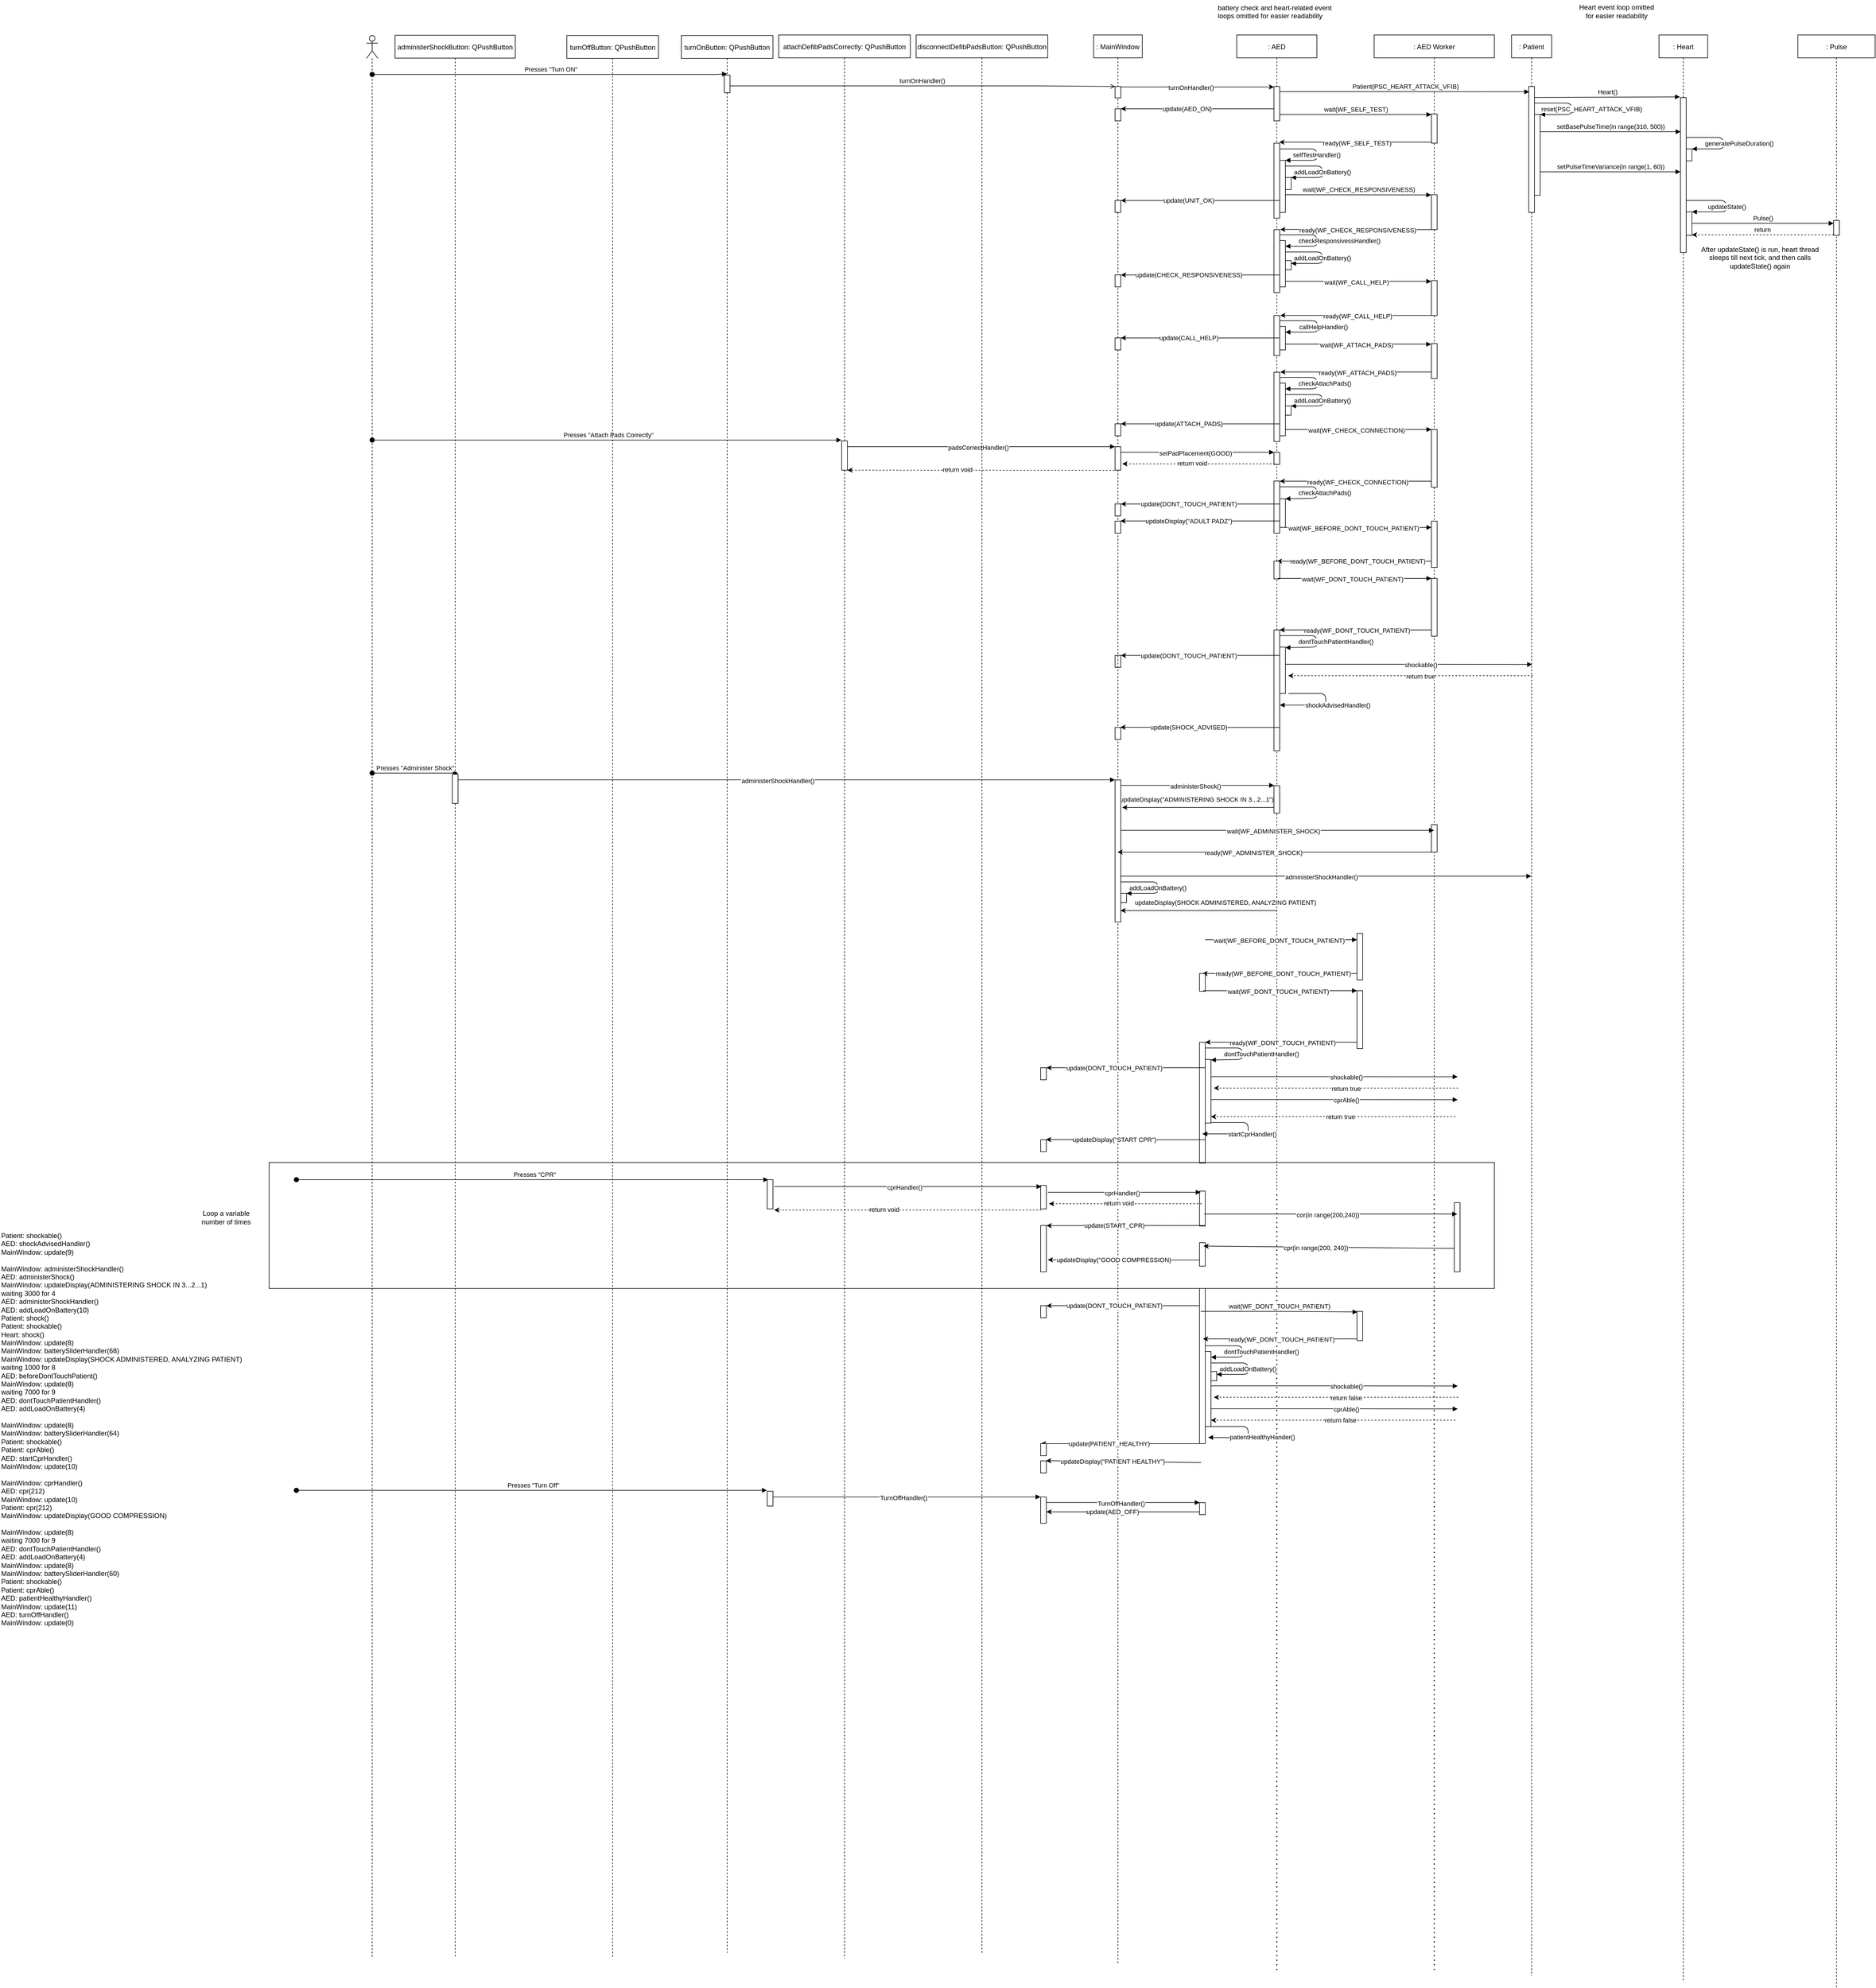 <mxfile version="22.1.7" type="device">
  <diagram name="Page-1" id="ro_ihInaLSnizCOt3Q01">
    <mxGraphModel dx="2700" dy="820" grid="1" gridSize="10" guides="1" tooltips="1" connect="1" arrows="1" fold="1" page="0" pageScale="1" pageWidth="850" pageHeight="1100" math="0" shadow="0">
      <root>
        <mxCell id="0" />
        <mxCell id="1" parent="0" />
        <mxCell id="Qe9xCkzH8ddHbLWgglDZ-3" value=": AED Worker" style="shape=umlLifeline;perimeter=lifelinePerimeter;container=1;collapsible=0;recursiveResize=0;rounded=0;shadow=0;strokeWidth=1;" parent="1" vertex="1">
          <mxGeometry x="1470" y="421" width="210" height="2019" as="geometry" />
        </mxCell>
        <mxCell id="Qe9xCkzH8ddHbLWgglDZ-4" value="" style="html=1;points=[];perimeter=orthogonalPerimeter;" parent="Qe9xCkzH8ddHbLWgglDZ-3" vertex="1">
          <mxGeometry x="100" y="138" width="10" height="51" as="geometry" />
        </mxCell>
        <mxCell id="Qe9xCkzH8ddHbLWgglDZ-5" value="" style="html=1;points=[];perimeter=orthogonalPerimeter;" parent="Qe9xCkzH8ddHbLWgglDZ-3" vertex="1">
          <mxGeometry x="100" y="279" width="10" height="61" as="geometry" />
        </mxCell>
        <mxCell id="6A4unsoAlX-drwtaNSH1-99" value="" style="endArrow=classic;endFill=1;endSize=6;html=1;rounded=0;exitX=-0.1;exitY=1.008;exitDx=0;exitDy=0;exitPerimeter=0;dashed=1;" edge="1" parent="Qe9xCkzH8ddHbLWgglDZ-3">
          <mxGeometry width="160" relative="1" as="geometry">
            <mxPoint x="277" y="1119" as="sourcePoint" />
            <mxPoint x="-150" y="1119" as="targetPoint" />
          </mxGeometry>
        </mxCell>
        <mxCell id="6A4unsoAlX-drwtaNSH1-100" value="return true" style="edgeLabel;html=1;align=center;verticalAlign=middle;resizable=0;points=[];" vertex="1" connectable="0" parent="6A4unsoAlX-drwtaNSH1-99">
          <mxGeometry x="0.304" y="1" relative="1" as="geometry">
            <mxPoint x="82" as="offset" />
          </mxGeometry>
        </mxCell>
        <mxCell id="6A4unsoAlX-drwtaNSH1-398" value="" style="html=1;points=[];perimeter=orthogonalPerimeter;" vertex="1" parent="Qe9xCkzH8ddHbLWgglDZ-3">
          <mxGeometry x="100" y="1379" width="10" height="48" as="geometry" />
        </mxCell>
        <mxCell id="Qe9xCkzH8ddHbLWgglDZ-9" value=": Patient" style="shape=umlLifeline;perimeter=lifelinePerimeter;container=1;collapsible=0;recursiveResize=0;rounded=0;shadow=0;strokeWidth=1;" parent="1" vertex="1">
          <mxGeometry x="1710" y="421" width="70" height="3389" as="geometry" />
        </mxCell>
        <mxCell id="ZOBSDYUZIEteewMk0xoy-5" value="" style="html=1;points=[[0,0,0,0,5],[0,1,0,0,-5],[1,0,0,0,5],[1,1,0,0,-5]];perimeter=orthogonalPerimeter;outlineConnect=0;targetShapes=umlLifeline;portConstraint=eastwest;newEdgeStyle={&quot;curved&quot;:0,&quot;rounded&quot;:0};" parent="Qe9xCkzH8ddHbLWgglDZ-9" vertex="1">
          <mxGeometry x="30" y="90" width="10" height="220" as="geometry" />
        </mxCell>
        <mxCell id="ZOBSDYUZIEteewMk0xoy-6" value="" style="html=1;points=[];perimeter=orthogonalPerimeter;" parent="Qe9xCkzH8ddHbLWgglDZ-9" vertex="1">
          <mxGeometry x="40" y="139" width="10" height="141" as="geometry" />
        </mxCell>
        <mxCell id="ZOBSDYUZIEteewMk0xoy-7" value=" reset(PSC_HEART_ATTACK_VFIB)" style="verticalAlign=middle;endArrow=block;shadow=0;strokeWidth=1;endFill=1;" parent="Qe9xCkzH8ddHbLWgglDZ-9" source="ZOBSDYUZIEteewMk0xoy-5" target="ZOBSDYUZIEteewMk0xoy-6" edge="1">
          <mxGeometry x="0.071" y="35" relative="1" as="geometry">
            <mxPoint x="40" y="119" as="sourcePoint" />
            <mxPoint x="50" y="139" as="targetPoint" />
            <mxPoint as="offset" />
            <Array as="points">
              <mxPoint x="105" y="119" />
              <mxPoint x="105" y="139" />
            </Array>
          </mxGeometry>
        </mxCell>
        <mxCell id="Qe9xCkzH8ddHbLWgglDZ-10" value=": Heart" style="shape=umlLifeline;perimeter=lifelinePerimeter;container=1;collapsible=0;recursiveResize=0;rounded=0;shadow=0;strokeWidth=1;" parent="1" vertex="1">
          <mxGeometry x="1967.5" y="421" width="85" height="3399" as="geometry" />
        </mxCell>
        <mxCell id="ZOBSDYUZIEteewMk0xoy-3" value="" style="html=1;points=[];perimeter=orthogonalPerimeter;" parent="Qe9xCkzH8ddHbLWgglDZ-10" vertex="1">
          <mxGeometry x="37.5" y="109.5" width="10" height="270.5" as="geometry" />
        </mxCell>
        <mxCell id="ZOBSDYUZIEteewMk0xoy-10" value="" style="html=1;points=[[0,0,0,0,5],[0,1,0,0,-5],[1,0,0,0,5],[1,1,0,0,-5]];perimeter=orthogonalPerimeter;outlineConnect=0;targetShapes=umlLifeline;portConstraint=eastwest;newEdgeStyle={&quot;curved&quot;:0,&quot;rounded&quot;:0};" parent="Qe9xCkzH8ddHbLWgglDZ-10" vertex="1">
          <mxGeometry x="47.5" y="199" width="10" height="21" as="geometry" />
        </mxCell>
        <mxCell id="ZOBSDYUZIEteewMk0xoy-11" value=" generatePulseDuration()" style="verticalAlign=middle;endArrow=block;shadow=0;strokeWidth=1;endFill=1;targetPerimeterSpacing=0;sourcePerimeterSpacing=0;jumpStyle=none;align=left;spacingLeft=-34;" parent="Qe9xCkzH8ddHbLWgglDZ-10" edge="1">
          <mxGeometry x="0.073" relative="1" as="geometry">
            <mxPoint x="47.5" y="179" as="sourcePoint" />
            <mxPoint x="57.5" y="199" as="targetPoint" />
            <mxPoint as="offset" />
            <Array as="points">
              <mxPoint x="112.5" y="179" />
              <mxPoint x="112.5" y="199" />
            </Array>
          </mxGeometry>
        </mxCell>
        <mxCell id="ZOBSDYUZIEteewMk0xoy-13" value="" style="html=1;points=[[0,0,0,0,5],[0,1,0,0,-5],[1,0,0,0,5],[1,1,0,0,-5]];perimeter=orthogonalPerimeter;outlineConnect=0;targetShapes=umlLifeline;portConstraint=eastwest;newEdgeStyle={&quot;curved&quot;:0,&quot;rounded&quot;:0};" parent="Qe9xCkzH8ddHbLWgglDZ-10" vertex="1">
          <mxGeometry x="47.5" y="309" width="10" height="41" as="geometry" />
        </mxCell>
        <mxCell id="ZOBSDYUZIEteewMk0xoy-19" value=" updateState()" style="verticalAlign=middle;endArrow=block;shadow=0;strokeWidth=1;endFill=1;targetPerimeterSpacing=0;sourcePerimeterSpacing=0;jumpStyle=none;align=left;spacingLeft=-34;" parent="Qe9xCkzH8ddHbLWgglDZ-10" source="ZOBSDYUZIEteewMk0xoy-3" target="ZOBSDYUZIEteewMk0xoy-13" edge="1">
          <mxGeometry x="0.073" relative="1" as="geometry">
            <mxPoint x="52.5" y="289" as="sourcePoint" />
            <mxPoint x="62.5" y="309" as="targetPoint" />
            <mxPoint as="offset" />
            <Array as="points">
              <mxPoint x="117.5" y="289" />
              <mxPoint x="117.5" y="309" />
            </Array>
          </mxGeometry>
        </mxCell>
        <mxCell id="Qe9xCkzH8ddHbLWgglDZ-11" value="" style="shape=umlLifeline;participant=umlActor;perimeter=lifelinePerimeter;whiteSpace=wrap;html=1;container=1;collapsible=0;recursiveResize=0;verticalAlign=top;spacingTop=36;outlineConnect=0;" parent="1" vertex="1">
          <mxGeometry x="-290" y="422" width="20" height="3358" as="geometry" />
        </mxCell>
        <mxCell id="Qe9xCkzH8ddHbLWgglDZ-12" value=" Presses &quot;Turn ON&quot;" style="verticalAlign=bottom;startArrow=oval;endArrow=block;startSize=8;shadow=0;strokeWidth=1;startFill=1;entryX=0.499;entryY=0.02;entryDx=0;entryDy=0;entryPerimeter=0;" parent="1" source="Qe9xCkzH8ddHbLWgglDZ-11" target="6A4unsoAlX-drwtaNSH1-83" edge="1">
          <mxGeometry x="0.008" relative="1" as="geometry">
            <mxPoint x="1020" y="490" as="sourcePoint" />
            <Array as="points">
              <mxPoint x="320" y="490" />
            </Array>
            <mxPoint as="offset" />
            <mxPoint x="445.31" y="489.919" as="targetPoint" />
          </mxGeometry>
        </mxCell>
        <mxCell id="Qe9xCkzH8ddHbLWgglDZ-13" value=": AED" style="shape=umlLifeline;perimeter=lifelinePerimeter;container=1;collapsible=0;recursiveResize=0;rounded=0;shadow=0;strokeWidth=1;" parent="1" vertex="1">
          <mxGeometry x="1230" y="421" width="140" height="2019" as="geometry" />
        </mxCell>
        <mxCell id="Qe9xCkzH8ddHbLWgglDZ-14" value="" style="html=1;points=[];perimeter=orthogonalPerimeter;" parent="Qe9xCkzH8ddHbLWgglDZ-13" vertex="1">
          <mxGeometry x="65" y="90" width="10" height="60" as="geometry" />
        </mxCell>
        <mxCell id="Qe9xCkzH8ddHbLWgglDZ-17" value="" style="html=1;points=[];perimeter=orthogonalPerimeter;" parent="Qe9xCkzH8ddHbLWgglDZ-13" vertex="1">
          <mxGeometry x="65" y="189" width="10" height="131" as="geometry" />
        </mxCell>
        <mxCell id="Qe9xCkzH8ddHbLWgglDZ-18" value="" style="html=1;points=[[0,0,0,0,5],[0,1,0,0,-5],[1,0,0,0,5],[1,1,0,0,-5]];perimeter=orthogonalPerimeter;outlineConnect=0;targetShapes=umlLifeline;portConstraint=eastwest;newEdgeStyle={&quot;curved&quot;:0,&quot;rounded&quot;:0};" parent="Qe9xCkzH8ddHbLWgglDZ-13" vertex="1">
          <mxGeometry x="75" y="219" width="10" height="91" as="geometry" />
        </mxCell>
        <mxCell id="Qe9xCkzH8ddHbLWgglDZ-19" value=" selfTestHandler()" style="verticalAlign=middle;endArrow=block;shadow=0;strokeWidth=1;endFill=1;" parent="Qe9xCkzH8ddHbLWgglDZ-13" source="Qe9xCkzH8ddHbLWgglDZ-17" target="Qe9xCkzH8ddHbLWgglDZ-18" edge="1">
          <mxGeometry x="0.071" relative="1" as="geometry">
            <mxPoint x="90" y="199" as="sourcePoint" />
            <mxPoint x="240" y="209" as="targetPoint" />
            <mxPoint as="offset" />
            <Array as="points">
              <mxPoint x="140" y="199" />
              <mxPoint x="140" y="219" />
            </Array>
          </mxGeometry>
        </mxCell>
        <mxCell id="Qe9xCkzH8ddHbLWgglDZ-20" value="" style="html=1;points=[[0,0,0,0,5],[0,1,0,0,-5],[1,0,0,0,5],[1,1,0,0,-5]];perimeter=orthogonalPerimeter;outlineConnect=0;targetShapes=umlLifeline;portConstraint=eastwest;newEdgeStyle={&quot;curved&quot;:0,&quot;rounded&quot;:0};" parent="Qe9xCkzH8ddHbLWgglDZ-13" vertex="1">
          <mxGeometry x="85" y="249" width="10" height="21" as="geometry" />
        </mxCell>
        <mxCell id="Qe9xCkzH8ddHbLWgglDZ-21" value=" addLoadOnBattery()" style="verticalAlign=middle;endArrow=block;shadow=0;strokeWidth=1;endFill=1;" parent="Qe9xCkzH8ddHbLWgglDZ-13" target="Qe9xCkzH8ddHbLWgglDZ-20" edge="1">
          <mxGeometry x="0.071" relative="1" as="geometry">
            <mxPoint x="85" y="229" as="sourcePoint" />
            <mxPoint x="95" y="259" as="targetPoint" />
            <mxPoint as="offset" />
            <Array as="points">
              <mxPoint x="150" y="229" />
              <mxPoint x="150" y="249" />
            </Array>
          </mxGeometry>
        </mxCell>
        <mxCell id="6A4unsoAlX-drwtaNSH1-92" value=" dontTouchPatientHandler()" style="verticalAlign=middle;endArrow=block;shadow=0;strokeWidth=1;endFill=1;targetPerimeterSpacing=0;sourcePerimeterSpacing=0;jumpStyle=none;align=left;spacingLeft=-34;" edge="1" parent="Qe9xCkzH8ddHbLWgglDZ-13">
          <mxGeometry x="0.073" relative="1" as="geometry">
            <mxPoint x="75" y="1049" as="sourcePoint" />
            <mxPoint x="85" y="1070" as="targetPoint" />
            <mxPoint as="offset" />
            <Array as="points">
              <mxPoint x="140" y="1049" />
              <mxPoint x="140" y="1069" />
            </Array>
          </mxGeometry>
        </mxCell>
        <mxCell id="6A4unsoAlX-drwtaNSH1-93" value="" style="html=1;points=[];perimeter=orthogonalPerimeter;" vertex="1" parent="Qe9xCkzH8ddHbLWgglDZ-13">
          <mxGeometry x="65" y="1039" width="10" height="211" as="geometry" />
        </mxCell>
        <mxCell id="6A4unsoAlX-drwtaNSH1-94" value="" style="html=1;points=[[0,0,0,0,5],[0,1,0,0,-5],[1,0,0,0,5],[1,1,0,0,-5]];perimeter=orthogonalPerimeter;outlineConnect=0;targetShapes=umlLifeline;portConstraint=eastwest;newEdgeStyle={&quot;curved&quot;:0,&quot;rounded&quot;:0};" vertex="1" parent="Qe9xCkzH8ddHbLWgglDZ-13">
          <mxGeometry x="75" y="1069" width="10" height="81" as="geometry" />
        </mxCell>
        <mxCell id="6A4unsoAlX-drwtaNSH1-95" value="" style="html=1;points=[];perimeter=orthogonalPerimeter;" vertex="1" parent="Qe9xCkzH8ddHbLWgglDZ-13">
          <mxGeometry x="-212.5" y="1083.5" width="10" height="21" as="geometry" />
        </mxCell>
        <mxCell id="6A4unsoAlX-drwtaNSH1-96" value="" style="endArrow=classic;endFill=1;endSize=6;html=1;rounded=0;entryX=1.025;entryY=0.003;entryDx=0;entryDy=0;entryPerimeter=0;" edge="1" parent="Qe9xCkzH8ddHbLWgglDZ-13" target="6A4unsoAlX-drwtaNSH1-95">
          <mxGeometry width="160" relative="1" as="geometry">
            <mxPoint x="75" y="1083.5" as="sourcePoint" />
            <mxPoint x="-257.5" y="1053.5" as="targetPoint" />
          </mxGeometry>
        </mxCell>
        <mxCell id="6A4unsoAlX-drwtaNSH1-97" value="update(DONT_TOUCH_PATIENT)" style="edgeLabel;html=1;align=center;verticalAlign=middle;resizable=0;points=[];" vertex="1" connectable="0" parent="6A4unsoAlX-drwtaNSH1-96">
          <mxGeometry x="0.304" y="1" relative="1" as="geometry">
            <mxPoint x="22" y="-1" as="offset" />
          </mxGeometry>
        </mxCell>
        <mxCell id="6A4unsoAlX-drwtaNSH1-107" value="shockAdvisedHandler()" style="verticalAlign=middle;endArrow=block;shadow=0;strokeWidth=1;endFill=1;targetPerimeterSpacing=0;sourcePerimeterSpacing=0;jumpStyle=none;align=left;spacingLeft=-34;entryX=0.497;entryY=0.594;entryDx=0;entryDy=0;entryPerimeter=0;" edge="1" parent="Qe9xCkzH8ddHbLWgglDZ-13">
          <mxGeometry x="0.067" relative="1" as="geometry">
            <mxPoint x="90.42" y="1150" as="sourcePoint" />
            <mxPoint x="75.0" y="1170.286" as="targetPoint" />
            <mxPoint as="offset" />
            <Array as="points">
              <mxPoint x="155.42" y="1150" />
              <mxPoint x="155.42" y="1170" />
            </Array>
          </mxGeometry>
        </mxCell>
        <mxCell id="6A4unsoAlX-drwtaNSH1-394" value="" style="endArrow=classic;endFill=1;endSize=6;html=1;rounded=0;" edge="1" parent="Qe9xCkzH8ddHbLWgglDZ-13">
          <mxGeometry width="160" relative="1" as="geometry">
            <mxPoint x="65.5" y="1349" as="sourcePoint" />
            <mxPoint x="-200" y="1349" as="targetPoint" />
          </mxGeometry>
        </mxCell>
        <mxCell id="6A4unsoAlX-drwtaNSH1-395" value="updateDisplay(&quot;ADMINISTERING SHOCK IN 3...2...1&quot;)" style="edgeLabel;html=1;align=center;verticalAlign=middle;resizable=0;points=[];" vertex="1" connectable="0" parent="6A4unsoAlX-drwtaNSH1-394">
          <mxGeometry x="0.304" y="1" relative="1" as="geometry">
            <mxPoint x="37" y="-15" as="offset" />
          </mxGeometry>
        </mxCell>
        <mxCell id="6A4unsoAlX-drwtaNSH1-403" value="" style="endArrow=classic;endFill=1;endSize=6;html=1;rounded=0;entryX=0.941;entryY=-0.013;entryDx=0;entryDy=0;entryPerimeter=0;" edge="1" parent="Qe9xCkzH8ddHbLWgglDZ-13">
          <mxGeometry width="160" relative="1" as="geometry">
            <mxPoint x="70" y="1529" as="sourcePoint" />
            <mxPoint x="-203" y="1529" as="targetPoint" />
          </mxGeometry>
        </mxCell>
        <mxCell id="6A4unsoAlX-drwtaNSH1-404" value="updateDisplay(SHOCK ADMINISTERED, ANALYZING PATIENT)" style="edgeLabel;html=1;align=center;verticalAlign=middle;resizable=0;points=[];" vertex="1" connectable="0" parent="6A4unsoAlX-drwtaNSH1-403">
          <mxGeometry x="0.304" y="1" relative="1" as="geometry">
            <mxPoint x="88" y="-15" as="offset" />
          </mxGeometry>
        </mxCell>
        <mxCell id="Qe9xCkzH8ddHbLWgglDZ-30" value=" turnOnHandler()" style="verticalAlign=bottom;endArrow=open;shadow=0;strokeWidth=1;endFill=0;" parent="1" source="6A4unsoAlX-drwtaNSH1-83" target="Qe9xCkzH8ddHbLWgglDZ-33" edge="1">
          <mxGeometry x="0.007" relative="1" as="geometry">
            <mxPoint x="455.0" y="510" as="sourcePoint" />
            <mxPoint x="1181" y="679" as="targetPoint" />
            <mxPoint as="offset" />
            <Array as="points">
              <mxPoint x="890" y="510" />
            </Array>
          </mxGeometry>
        </mxCell>
        <mxCell id="Qe9xCkzH8ddHbLWgglDZ-31" value=" wait(WF_SELF_TEST)" style="verticalAlign=bottom;endArrow=block;shadow=0;strokeWidth=1;endFill=1;" parent="1" edge="1">
          <mxGeometry x="0.008" relative="1" as="geometry">
            <mxPoint x="1305" y="560" as="sourcePoint" />
            <mxPoint x="1570" y="560" as="targetPoint" />
            <mxPoint as="offset" />
            <Array as="points">
              <mxPoint x="1400" y="560" />
            </Array>
          </mxGeometry>
        </mxCell>
        <mxCell id="Qe9xCkzH8ddHbLWgglDZ-32" value=": MainWindow" style="shape=umlLifeline;perimeter=lifelinePerimeter;container=1;collapsible=0;recursiveResize=0;rounded=0;shadow=0;strokeWidth=1;" parent="1" vertex="1">
          <mxGeometry x="980" y="421" width="85" height="3369" as="geometry" />
        </mxCell>
        <mxCell id="Qe9xCkzH8ddHbLWgglDZ-33" value="" style="html=1;points=[];perimeter=orthogonalPerimeter;" parent="Qe9xCkzH8ddHbLWgglDZ-32" vertex="1">
          <mxGeometry x="37.5" y="90" width="10" height="20" as="geometry" />
        </mxCell>
        <mxCell id="Qe9xCkzH8ddHbLWgglDZ-34" value="" style="html=1;points=[];perimeter=orthogonalPerimeter;" parent="Qe9xCkzH8ddHbLWgglDZ-32" vertex="1">
          <mxGeometry x="37.5" y="129" width="10" height="21" as="geometry" />
        </mxCell>
        <mxCell id="Qe9xCkzH8ddHbLWgglDZ-35" value="" style="html=1;points=[];perimeter=orthogonalPerimeter;" parent="Qe9xCkzH8ddHbLWgglDZ-32" vertex="1">
          <mxGeometry x="37.5" y="289" width="10" height="21" as="geometry" />
        </mxCell>
        <mxCell id="6A4unsoAlX-drwtaNSH1-399" value=" wait(WF_ADMINISTER_SHOCK)" style="verticalAlign=middle;endArrow=block;shadow=0;strokeWidth=1;endFill=1;exitX=0.671;exitY=0.966;exitDx=0;exitDy=0;exitPerimeter=0;" edge="1" parent="Qe9xCkzH8ddHbLWgglDZ-32" target="Qe9xCkzH8ddHbLWgglDZ-3">
          <mxGeometry x="-0.023" y="-1" relative="1" as="geometry">
            <mxPoint x="47.5" y="1389" as="sourcePoint" />
            <mxPoint x="315.5" y="1389" as="targetPoint" />
            <mxPoint as="offset" />
          </mxGeometry>
        </mxCell>
        <mxCell id="Qe9xCkzH8ddHbLWgglDZ-40" style="rounded=0;orthogonalLoop=1;jettySize=auto;html=1;entryX=0.009;entryY=0.014;entryDx=0;entryDy=0;entryPerimeter=0;" parent="1" source="Qe9xCkzH8ddHbLWgglDZ-33" target="Qe9xCkzH8ddHbLWgglDZ-14" edge="1">
          <mxGeometry relative="1" as="geometry" />
        </mxCell>
        <mxCell id="Qe9xCkzH8ddHbLWgglDZ-41" value="turnOnHandler()" style="edgeLabel;html=1;align=center;verticalAlign=middle;resizable=0;points=[];" parent="Qe9xCkzH8ddHbLWgglDZ-40" vertex="1" connectable="0">
          <mxGeometry x="-0.087" y="-1" relative="1" as="geometry">
            <mxPoint as="offset" />
          </mxGeometry>
        </mxCell>
        <mxCell id="Qe9xCkzH8ddHbLWgglDZ-42" value="" style="endArrow=classic;endFill=1;endSize=6;html=1;rounded=0;entryX=1.015;entryY=0;entryDx=0;entryDy=0;entryPerimeter=0;" parent="1" source="Qe9xCkzH8ddHbLWgglDZ-14" target="Qe9xCkzH8ddHbLWgglDZ-34" edge="1">
          <mxGeometry width="160" relative="1" as="geometry">
            <mxPoint x="1180" y="590" as="sourcePoint" />
            <mxPoint x="1340" y="590" as="targetPoint" />
          </mxGeometry>
        </mxCell>
        <mxCell id="Qe9xCkzH8ddHbLWgglDZ-43" value="update(AED_ON)" style="edgeLabel;html=1;align=center;verticalAlign=middle;resizable=0;points=[];" parent="Qe9xCkzH8ddHbLWgglDZ-42" vertex="1" connectable="0">
          <mxGeometry x="0.304" y="1" relative="1" as="geometry">
            <mxPoint x="22" y="-1" as="offset" />
          </mxGeometry>
        </mxCell>
        <mxCell id="Qe9xCkzH8ddHbLWgglDZ-44" value="" style="endArrow=classic;endFill=1;endSize=6;html=1;rounded=0;entryX=0.924;entryY=-0.013;entryDx=0;entryDy=0;entryPerimeter=0;" parent="1" source="Qe9xCkzH8ddHbLWgglDZ-4" target="Qe9xCkzH8ddHbLWgglDZ-17" edge="1">
          <mxGeometry width="160" relative="1" as="geometry">
            <mxPoint x="1527" y="620" as="sourcePoint" />
            <mxPoint x="1410" y="620" as="targetPoint" />
          </mxGeometry>
        </mxCell>
        <mxCell id="Qe9xCkzH8ddHbLWgglDZ-45" value="ready(WF_SELF_TEST)" style="edgeLabel;html=1;align=center;verticalAlign=middle;resizable=0;points=[];" parent="Qe9xCkzH8ddHbLWgglDZ-44" vertex="1" connectable="0">
          <mxGeometry x="0.304" y="1" relative="1" as="geometry">
            <mxPoint x="43" as="offset" />
          </mxGeometry>
        </mxCell>
        <mxCell id="Qe9xCkzH8ddHbLWgglDZ-46" value=" wait(WF_CHECK_RESPONSIVENESS)" style="verticalAlign=bottom;endArrow=block;shadow=0;strokeWidth=1;endFill=1;entryX=-0.042;entryY=0.007;entryDx=0;entryDy=0;entryPerimeter=0;" parent="1" target="Qe9xCkzH8ddHbLWgglDZ-5" edge="1">
          <mxGeometry x="0.008" relative="1" as="geometry">
            <mxPoint x="1315" y="700" as="sourcePoint" />
            <mxPoint x="1580" y="700" as="targetPoint" />
            <mxPoint as="offset" />
            <Array as="points" />
          </mxGeometry>
        </mxCell>
        <mxCell id="Qe9xCkzH8ddHbLWgglDZ-47" value="" style="endArrow=classic;endFill=1;endSize=6;html=1;rounded=0;entryX=1.025;entryY=0.003;entryDx=0;entryDy=0;entryPerimeter=0;" parent="1" source="Qe9xCkzH8ddHbLWgglDZ-18" target="Qe9xCkzH8ddHbLWgglDZ-35" edge="1">
          <mxGeometry width="160" relative="1" as="geometry">
            <mxPoint x="1217" y="690" as="sourcePoint" />
            <mxPoint x="970" y="690" as="targetPoint" />
          </mxGeometry>
        </mxCell>
        <mxCell id="Qe9xCkzH8ddHbLWgglDZ-48" value="update(UNIT_OK)" style="edgeLabel;html=1;align=center;verticalAlign=middle;resizable=0;points=[];" parent="Qe9xCkzH8ddHbLWgglDZ-47" vertex="1" connectable="0">
          <mxGeometry x="0.304" y="1" relative="1" as="geometry">
            <mxPoint x="22" y="-1" as="offset" />
          </mxGeometry>
        </mxCell>
        <mxCell id="Qe9xCkzH8ddHbLWgglDZ-60" value="Heart event loop omitted&lt;br&gt;for easier readability" style="text;html=1;align=center;verticalAlign=middle;resizable=0;points=[];autosize=1;strokeColor=none;fillColor=none;" parent="1" vertex="1">
          <mxGeometry x="1817.5" y="360" width="150" height="40" as="geometry" />
        </mxCell>
        <mxCell id="Qe9xCkzH8ddHbLWgglDZ-69" value="battery check and heart-related event &#xa;loops omitted for easier readability" style="text;whiteSpace=wrap;html=1;" parent="1" vertex="1">
          <mxGeometry x="1195" y="360" width="210" height="50" as="geometry" />
        </mxCell>
        <mxCell id="ZOBSDYUZIEteewMk0xoy-2" value="Patient(PSC_HEART_ATTACK_VFIB)" style="verticalAlign=bottom;endArrow=block;shadow=0;strokeWidth=1;endFill=1;entryX=0.086;entryY=0.005;entryDx=0;entryDy=0;entryPerimeter=0;" parent="1" source="Qe9xCkzH8ddHbLWgglDZ-14" edge="1">
          <mxGeometry x="0.009" relative="1" as="geometry">
            <mxPoint x="1420" y="520" as="sourcePoint" />
            <mxPoint x="1740.86" y="520.3" as="targetPoint" />
            <mxPoint as="offset" />
            <Array as="points">
              <mxPoint x="1515" y="520" />
            </Array>
          </mxGeometry>
        </mxCell>
        <mxCell id="ZOBSDYUZIEteewMk0xoy-4" value="Heart()" style="verticalAlign=bottom;endArrow=block;shadow=0;strokeWidth=1;endFill=1;entryX=-0.093;entryY=-0.005;entryDx=0;entryDy=0;entryPerimeter=0;" parent="1" target="ZOBSDYUZIEteewMk0xoy-3" edge="1">
          <mxGeometry x="0.008" relative="1" as="geometry">
            <mxPoint x="1750" y="530.2" as="sourcePoint" />
            <mxPoint x="1850" y="531" as="targetPoint" />
            <mxPoint as="offset" />
          </mxGeometry>
        </mxCell>
        <mxCell id="ZOBSDYUZIEteewMk0xoy-8" value="setBasePulseTime(in range(310, 500))" style="verticalAlign=bottom;endArrow=block;shadow=0;strokeWidth=1;endFill=1;entryX=0.03;entryY=0.354;entryDx=0;entryDy=0;entryPerimeter=0;" parent="1" edge="1">
          <mxGeometry x="0.008" relative="1" as="geometry">
            <mxPoint x="1760" y="589.997" as="sourcePoint" />
            <mxPoint x="2005.3" y="589.997" as="targetPoint" />
            <mxPoint as="offset" />
          </mxGeometry>
        </mxCell>
        <mxCell id="ZOBSDYUZIEteewMk0xoy-9" value="setPulseTimeVariance(in range(1, 60))" style="verticalAlign=bottom;endArrow=block;shadow=0;strokeWidth=1;endFill=1;" parent="1" edge="1">
          <mxGeometry x="0.008" relative="1" as="geometry">
            <mxPoint x="1760" y="660" as="sourcePoint" />
            <mxPoint x="2005" y="660" as="targetPoint" />
            <mxPoint as="offset" />
          </mxGeometry>
        </mxCell>
        <mxCell id="ZOBSDYUZIEteewMk0xoy-14" value=": Pulse" style="shape=umlLifeline;perimeter=lifelinePerimeter;container=1;collapsible=0;recursiveResize=0;rounded=0;shadow=0;strokeWidth=1;" parent="1" vertex="1">
          <mxGeometry x="2210" y="421" width="135" height="3409" as="geometry" />
        </mxCell>
        <mxCell id="ZOBSDYUZIEteewMk0xoy-18" value="" style="html=1;points=[[0,0,0,0,5],[0,1,0,0,-5],[1,0,0,0,5],[1,1,0,0,-5]];perimeter=orthogonalPerimeter;outlineConnect=0;targetShapes=umlLifeline;portConstraint=eastwest;newEdgeStyle={&quot;curved&quot;:0,&quot;rounded&quot;:0};" parent="ZOBSDYUZIEteewMk0xoy-14" vertex="1">
          <mxGeometry x="62.5" y="324" width="10" height="26" as="geometry" />
        </mxCell>
        <mxCell id="ZOBSDYUZIEteewMk0xoy-20" value="Pulse()" style="verticalAlign=bottom;endArrow=block;shadow=0;strokeWidth=1;endFill=1;" parent="1" source="ZOBSDYUZIEteewMk0xoy-13" target="ZOBSDYUZIEteewMk0xoy-18" edge="1">
          <mxGeometry x="0.008" relative="1" as="geometry">
            <mxPoint x="2030" y="741.2" as="sourcePoint" />
            <mxPoint x="2240" y="740" as="targetPoint" />
            <mxPoint as="offset" />
            <Array as="points">
              <mxPoint x="2140" y="750" />
            </Array>
          </mxGeometry>
        </mxCell>
        <mxCell id="ZOBSDYUZIEteewMk0xoy-21" style="edgeStyle=orthogonalEdgeStyle;rounded=0;orthogonalLoop=1;jettySize=auto;html=1;curved=0;dashed=1;" parent="1" source="ZOBSDYUZIEteewMk0xoy-18" target="ZOBSDYUZIEteewMk0xoy-13" edge="1">
          <mxGeometry relative="1" as="geometry">
            <Array as="points">
              <mxPoint x="2140" y="770" />
              <mxPoint x="2140" y="770" />
            </Array>
          </mxGeometry>
        </mxCell>
        <mxCell id="ZOBSDYUZIEteewMk0xoy-22" value="return" style="edgeLabel;html=1;align=center;verticalAlign=middle;resizable=0;points=[];" parent="ZOBSDYUZIEteewMk0xoy-21" vertex="1" connectable="0">
          <mxGeometry x="0.008" relative="1" as="geometry">
            <mxPoint y="-9" as="offset" />
          </mxGeometry>
        </mxCell>
        <mxCell id="ZOBSDYUZIEteewMk0xoy-23" value="After updateState() is run, heart thread &lt;br&gt;sleeps till next tick, and then calls &lt;br&gt;updateState() again" style="text;html=1;align=center;verticalAlign=middle;resizable=0;points=[];autosize=1;strokeColor=none;fillColor=none;overflow=block;" parent="1" vertex="1">
          <mxGeometry x="2030" y="780" width="230" height="60" as="geometry" />
        </mxCell>
        <mxCell id="6A4unsoAlX-drwtaNSH1-3" value="" style="html=1;points=[];perimeter=orthogonalPerimeter;" vertex="1" parent="1">
          <mxGeometry x="1017.5" y="840" width="10" height="21" as="geometry" />
        </mxCell>
        <mxCell id="6A4unsoAlX-drwtaNSH1-4" value="" style="html=1;points=[];perimeter=orthogonalPerimeter;" vertex="1" parent="1">
          <mxGeometry x="1017.5" y="950" width="10" height="21" as="geometry" />
        </mxCell>
        <mxCell id="6A4unsoAlX-drwtaNSH1-5" value="" style="html=1;points=[];perimeter=orthogonalPerimeter;" vertex="1" parent="1">
          <mxGeometry x="1017.5" y="1100" width="10" height="21" as="geometry" />
        </mxCell>
        <mxCell id="6A4unsoAlX-drwtaNSH1-6" value="" style="html=1;points=[];perimeter=orthogonalPerimeter;" vertex="1" parent="1">
          <mxGeometry x="1017.5" y="1270" width="10" height="21" as="geometry" />
        </mxCell>
        <mxCell id="6A4unsoAlX-drwtaNSH1-7" value="" style="html=1;points=[];perimeter=orthogonalPerimeter;" vertex="1" parent="1">
          <mxGeometry x="1017.5" y="1240" width="10" height="21" as="geometry" />
        </mxCell>
        <mxCell id="6A4unsoAlX-drwtaNSH1-8" value="" style="html=1;points=[];perimeter=orthogonalPerimeter;" vertex="1" parent="1">
          <mxGeometry x="1017.5" y="1140" width="10" height="41" as="geometry" />
        </mxCell>
        <mxCell id="6A4unsoAlX-drwtaNSH1-12" value="" style="html=1;points=[];perimeter=orthogonalPerimeter;" vertex="1" parent="1">
          <mxGeometry x="1570" y="850" width="10" height="61" as="geometry" />
        </mxCell>
        <mxCell id="6A4unsoAlX-drwtaNSH1-13" value="" style="html=1;points=[];perimeter=orthogonalPerimeter;" vertex="1" parent="1">
          <mxGeometry x="1570" y="1110" width="10" height="101" as="geometry" />
        </mxCell>
        <mxCell id="6A4unsoAlX-drwtaNSH1-14" value="" style="html=1;points=[];perimeter=orthogonalPerimeter;" vertex="1" parent="1">
          <mxGeometry x="1570" y="960" width="10" height="61" as="geometry" />
        </mxCell>
        <mxCell id="6A4unsoAlX-drwtaNSH1-15" value="" style="endArrow=classic;endFill=1;endSize=6;html=1;rounded=0;entryX=1.1;entryY=-0.003;entryDx=0;entryDy=0;entryPerimeter=0;" edge="1" parent="1">
          <mxGeometry width="160" relative="1" as="geometry">
            <mxPoint x="1575" y="1340" as="sourcePoint" />
            <mxPoint x="1300" y="1340" as="targetPoint" />
          </mxGeometry>
        </mxCell>
        <mxCell id="6A4unsoAlX-drwtaNSH1-16" value="ready(WF_BEFORE_DONT_TOUCH_PATIENT)" style="edgeLabel;html=1;align=center;verticalAlign=middle;resizable=0;points=[];" vertex="1" connectable="0" parent="6A4unsoAlX-drwtaNSH1-15">
          <mxGeometry x="0.304" y="1" relative="1" as="geometry">
            <mxPoint x="45" y="-1" as="offset" />
          </mxGeometry>
        </mxCell>
        <mxCell id="6A4unsoAlX-drwtaNSH1-17" value="" style="html=1;points=[];perimeter=orthogonalPerimeter;" vertex="1" parent="1">
          <mxGeometry x="1570" y="1270" width="10" height="81" as="geometry" />
        </mxCell>
        <mxCell id="6A4unsoAlX-drwtaNSH1-18" value="" style="html=1;points=[];perimeter=orthogonalPerimeter;" vertex="1" parent="1">
          <mxGeometry x="1570" y="1370" width="10" height="101" as="geometry" />
        </mxCell>
        <mxCell id="6A4unsoAlX-drwtaNSH1-19" value="" style="endArrow=classic;endFill=1;endSize=6;html=1;rounded=0;entryX=1.016;entryY=0.003;entryDx=0;entryDy=0;entryPerimeter=0;" edge="1" parent="1" source="6A4unsoAlX-drwtaNSH1-18">
          <mxGeometry width="160" relative="1" as="geometry">
            <mxPoint x="1524" y="1440" as="sourcePoint" />
            <mxPoint x="1305" y="1460" as="targetPoint" />
          </mxGeometry>
        </mxCell>
        <mxCell id="6A4unsoAlX-drwtaNSH1-20" value="ready(WF_DONT_TOUCH_PATIENT)" style="edgeLabel;html=1;align=center;verticalAlign=middle;resizable=0;points=[];" vertex="1" connectable="0" parent="6A4unsoAlX-drwtaNSH1-19">
          <mxGeometry x="0.304" y="1" relative="1" as="geometry">
            <mxPoint x="43" as="offset" />
          </mxGeometry>
        </mxCell>
        <mxCell id="6A4unsoAlX-drwtaNSH1-21" value="" style="html=1;points=[];perimeter=orthogonalPerimeter;" vertex="1" parent="1">
          <mxGeometry x="1295" y="761" width="10" height="110" as="geometry" />
        </mxCell>
        <mxCell id="6A4unsoAlX-drwtaNSH1-22" value="" style="html=1;points=[[0,0,0,0,5],[0,1,0,0,-5],[1,0,0,0,5],[1,1,0,0,-5]];perimeter=orthogonalPerimeter;outlineConnect=0;targetShapes=umlLifeline;portConstraint=eastwest;newEdgeStyle={&quot;curved&quot;:0,&quot;rounded&quot;:0};" vertex="1" parent="1">
          <mxGeometry x="1305" y="780" width="10" height="81" as="geometry" />
        </mxCell>
        <mxCell id="6A4unsoAlX-drwtaNSH1-23" value=" checkResponsivessHandler()" style="verticalAlign=middle;endArrow=block;shadow=0;strokeWidth=1;endFill=1;targetPerimeterSpacing=0;sourcePerimeterSpacing=0;jumpStyle=none;align=left;spacingLeft=-34;" edge="1" parent="1">
          <mxGeometry x="0.073" relative="1" as="geometry">
            <mxPoint x="1305" y="770" as="sourcePoint" />
            <mxPoint x="1315" y="790" as="targetPoint" />
            <mxPoint as="offset" />
            <Array as="points">
              <mxPoint x="1370" y="770" />
              <mxPoint x="1370" y="790" />
            </Array>
          </mxGeometry>
        </mxCell>
        <mxCell id="6A4unsoAlX-drwtaNSH1-24" value="" style="html=1;points=[[0,0,0,0,5],[0,1,0,0,-5],[1,0,0,0,5],[1,1,0,0,-5]];perimeter=orthogonalPerimeter;outlineConnect=0;targetShapes=umlLifeline;portConstraint=eastwest;newEdgeStyle={&quot;curved&quot;:0,&quot;rounded&quot;:0};" vertex="1" parent="1">
          <mxGeometry x="1315" y="815" width="10" height="16" as="geometry" />
        </mxCell>
        <mxCell id="6A4unsoAlX-drwtaNSH1-25" value=" addLoadOnBattery()" style="verticalAlign=middle;endArrow=block;shadow=0;strokeWidth=1;endFill=1;" edge="1" parent="1" source="6A4unsoAlX-drwtaNSH1-22" target="6A4unsoAlX-drwtaNSH1-24">
          <mxGeometry x="0.071" relative="1" as="geometry">
            <mxPoint x="1315" y="800" as="sourcePoint" />
            <mxPoint x="1325" y="820" as="targetPoint" />
            <mxPoint as="offset" />
            <Array as="points">
              <mxPoint x="1380" y="800" />
              <mxPoint x="1380" y="820" />
            </Array>
          </mxGeometry>
        </mxCell>
        <mxCell id="6A4unsoAlX-drwtaNSH1-26" value="" style="html=1;points=[];perimeter=orthogonalPerimeter;" vertex="1" parent="1">
          <mxGeometry x="1295" y="911" width="10" height="70" as="geometry" />
        </mxCell>
        <mxCell id="6A4unsoAlX-drwtaNSH1-27" value="" style="html=1;points=[[0,0,0,0,5],[0,1,0,0,-5],[1,0,0,0,5],[1,1,0,0,-5]];perimeter=orthogonalPerimeter;outlineConnect=0;targetShapes=umlLifeline;portConstraint=eastwest;newEdgeStyle={&quot;curved&quot;:0,&quot;rounded&quot;:0};" vertex="1" parent="1">
          <mxGeometry x="1305" y="930" width="10" height="41" as="geometry" />
        </mxCell>
        <mxCell id="6A4unsoAlX-drwtaNSH1-28" value="" style="html=1;points=[];perimeter=orthogonalPerimeter;" vertex="1" parent="1">
          <mxGeometry x="1295" y="1010" width="10" height="121" as="geometry" />
        </mxCell>
        <mxCell id="6A4unsoAlX-drwtaNSH1-29" value="" style="html=1;points=[[0,0,0,0,5],[0,1,0,0,-5],[1,0,0,0,5],[1,1,0,0,-5]];perimeter=orthogonalPerimeter;outlineConnect=0;targetShapes=umlLifeline;portConstraint=eastwest;newEdgeStyle={&quot;curved&quot;:0,&quot;rounded&quot;:0};" vertex="1" parent="1">
          <mxGeometry x="1305" y="1029" width="10" height="92" as="geometry" />
        </mxCell>
        <mxCell id="6A4unsoAlX-drwtaNSH1-30" value="" style="html=1;points=[[0,0,0,0,5],[0,1,0,0,-5],[1,0,0,0,5],[1,1,0,0,-5]];perimeter=orthogonalPerimeter;outlineConnect=0;targetShapes=umlLifeline;portConstraint=eastwest;newEdgeStyle={&quot;curved&quot;:0,&quot;rounded&quot;:0};" vertex="1" parent="1">
          <mxGeometry x="1315" y="1069" width="10" height="16" as="geometry" />
        </mxCell>
        <mxCell id="6A4unsoAlX-drwtaNSH1-31" value=" addLoadOnBattery()" style="verticalAlign=middle;endArrow=block;shadow=0;strokeWidth=1;endFill=1;" edge="1" parent="1">
          <mxGeometry x="0.071" relative="1" as="geometry">
            <mxPoint x="1315" y="1049" as="sourcePoint" />
            <mxPoint x="1325" y="1069" as="targetPoint" />
            <mxPoint as="offset" />
            <Array as="points">
              <mxPoint x="1380" y="1049" />
              <mxPoint x="1380" y="1069" />
            </Array>
          </mxGeometry>
        </mxCell>
        <mxCell id="6A4unsoAlX-drwtaNSH1-32" value=" checkAttachPads()" style="verticalAlign=middle;endArrow=block;shadow=0;strokeWidth=1;endFill=1;targetPerimeterSpacing=0;sourcePerimeterSpacing=0;jumpStyle=none;align=left;spacingLeft=-34;" edge="1" parent="1">
          <mxGeometry x="0.073" relative="1" as="geometry">
            <mxPoint x="1305" y="1019" as="sourcePoint" />
            <mxPoint x="1315" y="1039" as="targetPoint" />
            <mxPoint as="offset" />
            <Array as="points">
              <mxPoint x="1370" y="1019" />
              <mxPoint x="1370" y="1039" />
            </Array>
          </mxGeometry>
        </mxCell>
        <mxCell id="6A4unsoAlX-drwtaNSH1-33" value=" callHelpHandler()" style="verticalAlign=middle;endArrow=block;shadow=0;strokeWidth=1;endFill=1;targetPerimeterSpacing=0;sourcePerimeterSpacing=0;jumpStyle=none;align=left;spacingLeft=-34;" edge="1" parent="1" source="6A4unsoAlX-drwtaNSH1-26" target="6A4unsoAlX-drwtaNSH1-27">
          <mxGeometry x="0.073" relative="1" as="geometry">
            <mxPoint x="1306.25" y="920" as="sourcePoint" />
            <mxPoint x="1316.25" y="940" as="targetPoint" />
            <mxPoint as="offset" />
            <Array as="points">
              <mxPoint x="1371.25" y="920" />
              <mxPoint x="1371.25" y="940" />
            </Array>
          </mxGeometry>
        </mxCell>
        <mxCell id="6A4unsoAlX-drwtaNSH1-34" value="" style="html=1;points=[];perimeter=orthogonalPerimeter;" vertex="1" parent="1">
          <mxGeometry x="1295" y="1200" width="10" height="91" as="geometry" />
        </mxCell>
        <mxCell id="6A4unsoAlX-drwtaNSH1-35" value="" style="html=1;points=[[0,0,0,0,5],[0,1,0,0,-5],[1,0,0,0,5],[1,1,0,0,-5]];perimeter=orthogonalPerimeter;outlineConnect=0;targetShapes=umlLifeline;portConstraint=eastwest;newEdgeStyle={&quot;curved&quot;:0,&quot;rounded&quot;:0};" vertex="1" parent="1">
          <mxGeometry x="1305" y="1231" width="10" height="50" as="geometry" />
        </mxCell>
        <mxCell id="6A4unsoAlX-drwtaNSH1-36" value=" checkAttachPads()" style="verticalAlign=middle;endArrow=block;shadow=0;strokeWidth=1;endFill=1;targetPerimeterSpacing=0;sourcePerimeterSpacing=0;jumpStyle=none;align=left;spacingLeft=-34;" edge="1" parent="1" source="6A4unsoAlX-drwtaNSH1-34" target="6A4unsoAlX-drwtaNSH1-35">
          <mxGeometry x="0.073" relative="1" as="geometry">
            <mxPoint x="1305" y="1172" as="sourcePoint" />
            <mxPoint x="1315" y="1190" as="targetPoint" />
            <mxPoint as="offset" />
            <Array as="points">
              <mxPoint x="1370" y="1210" />
              <mxPoint x="1370" y="1230" />
            </Array>
          </mxGeometry>
        </mxCell>
        <mxCell id="6A4unsoAlX-drwtaNSH1-37" value="" style="html=1;points=[];perimeter=orthogonalPerimeter;" vertex="1" parent="1">
          <mxGeometry x="1295" y="1150" width="10" height="21" as="geometry" />
        </mxCell>
        <mxCell id="6A4unsoAlX-drwtaNSH1-38" value=" wait(WF_BEFORE_DONT_TOUCH_PATIENT)" style="verticalAlign=middle;endArrow=block;shadow=0;strokeWidth=1;endFill=1;" edge="1" parent="1" target="6A4unsoAlX-drwtaNSH1-17">
          <mxGeometry x="-0.023" y="-1" relative="1" as="geometry">
            <mxPoint x="1305" y="1281" as="sourcePoint" />
            <mxPoint x="1470" y="1290" as="targetPoint" />
            <mxPoint as="offset" />
          </mxGeometry>
        </mxCell>
        <mxCell id="6A4unsoAlX-drwtaNSH1-39" value="" style="html=1;points=[];perimeter=orthogonalPerimeter;" vertex="1" parent="1">
          <mxGeometry x="1295" y="1340" width="10" height="31" as="geometry" />
        </mxCell>
        <mxCell id="6A4unsoAlX-drwtaNSH1-49" value="" style="html=1;points=[];perimeter=orthogonalPerimeter;" vertex="1" parent="1">
          <mxGeometry x="540" y="1130" width="10" height="51" as="geometry" />
        </mxCell>
        <mxCell id="6A4unsoAlX-drwtaNSH1-51" value="" style="endArrow=classic;endFill=1;endSize=6;html=1;rounded=0;entryX=1.1;entryY=-0.003;entryDx=0;entryDy=0;entryPerimeter=0;" edge="1" parent="1" target="6A4unsoAlX-drwtaNSH1-21">
          <mxGeometry width="160" relative="1" as="geometry">
            <mxPoint x="1570" y="761" as="sourcePoint" />
            <mxPoint x="1270" y="755.21" as="targetPoint" />
          </mxGeometry>
        </mxCell>
        <mxCell id="6A4unsoAlX-drwtaNSH1-52" value="ready(WF_CHECK_RESPONSIVENESS)" style="edgeLabel;html=1;align=center;verticalAlign=middle;resizable=0;points=[];" vertex="1" connectable="0" parent="6A4unsoAlX-drwtaNSH1-51">
          <mxGeometry x="0.304" y="1" relative="1" as="geometry">
            <mxPoint x="43" as="offset" />
          </mxGeometry>
        </mxCell>
        <mxCell id="6A4unsoAlX-drwtaNSH1-53" value="" style="endArrow=classic;endFill=1;endSize=6;html=1;rounded=0;entryX=1.025;entryY=0.003;entryDx=0;entryDy=0;entryPerimeter=0;" edge="1" parent="1" source="6A4unsoAlX-drwtaNSH1-22" target="6A4unsoAlX-drwtaNSH1-3">
          <mxGeometry width="160" relative="1" as="geometry">
            <mxPoint x="1305" y="840" as="sourcePoint" />
            <mxPoint x="970" y="820" as="targetPoint" />
          </mxGeometry>
        </mxCell>
        <mxCell id="6A4unsoAlX-drwtaNSH1-54" value="update(CHECK_RESPONSIVENESS)" style="edgeLabel;html=1;align=center;verticalAlign=middle;resizable=0;points=[];" vertex="1" connectable="0" parent="6A4unsoAlX-drwtaNSH1-53">
          <mxGeometry x="0.304" y="1" relative="1" as="geometry">
            <mxPoint x="22" y="-1" as="offset" />
          </mxGeometry>
        </mxCell>
        <mxCell id="6A4unsoAlX-drwtaNSH1-55" value=" wait(WF_CALL_HELP)" style="verticalAlign=middle;endArrow=block;shadow=0;strokeWidth=1;endFill=1;entryX=-0.023;entryY=0.021;entryDx=0;entryDy=0;entryPerimeter=0;" edge="1" parent="1" source="6A4unsoAlX-drwtaNSH1-22" target="6A4unsoAlX-drwtaNSH1-12">
          <mxGeometry x="-0.023" y="-1" relative="1" as="geometry">
            <mxPoint x="1320" y="855.8" as="sourcePoint" />
            <mxPoint x="1570.8" y="849.05" as="targetPoint" />
            <mxPoint as="offset" />
          </mxGeometry>
        </mxCell>
        <mxCell id="6A4unsoAlX-drwtaNSH1-56" value="" style="endArrow=classic;endFill=1;endSize=6;html=1;rounded=0;entryX=1.1;entryY=-0.003;entryDx=0;entryDy=0;entryPerimeter=0;" edge="1" parent="1" source="6A4unsoAlX-drwtaNSH1-12" target="6A4unsoAlX-drwtaNSH1-26">
          <mxGeometry width="160" relative="1" as="geometry">
            <mxPoint x="1537.25" y="905.21" as="sourcePoint" />
            <mxPoint x="1271.25" y="905.21" as="targetPoint" />
          </mxGeometry>
        </mxCell>
        <mxCell id="6A4unsoAlX-drwtaNSH1-57" value="ready(WF_CALL_HELP)" style="edgeLabel;html=1;align=center;verticalAlign=middle;resizable=0;points=[];" vertex="1" connectable="0" parent="6A4unsoAlX-drwtaNSH1-56">
          <mxGeometry x="0.304" y="1" relative="1" as="geometry">
            <mxPoint x="43" as="offset" />
          </mxGeometry>
        </mxCell>
        <mxCell id="6A4unsoAlX-drwtaNSH1-58" value="" style="endArrow=classic;endFill=1;endSize=6;html=1;rounded=0;entryX=1.025;entryY=0.003;entryDx=0;entryDy=0;entryPerimeter=0;" edge="1" parent="1" source="6A4unsoAlX-drwtaNSH1-27" target="6A4unsoAlX-drwtaNSH1-4">
          <mxGeometry width="160" relative="1" as="geometry">
            <mxPoint x="1306.25" y="990" as="sourcePoint" />
            <mxPoint x="971.25" y="970" as="targetPoint" />
          </mxGeometry>
        </mxCell>
        <mxCell id="6A4unsoAlX-drwtaNSH1-59" value="update(CALL_HELP)" style="edgeLabel;html=1;align=center;verticalAlign=middle;resizable=0;points=[];" vertex="1" connectable="0" parent="6A4unsoAlX-drwtaNSH1-58">
          <mxGeometry x="0.304" y="1" relative="1" as="geometry">
            <mxPoint x="22" y="-1" as="offset" />
          </mxGeometry>
        </mxCell>
        <mxCell id="6A4unsoAlX-drwtaNSH1-60" value=" wait(WF_ATTACH_PADS)" style="verticalAlign=middle;endArrow=block;shadow=0;strokeWidth=1;endFill=1;entryX=-0.035;entryY=0.017;entryDx=0;entryDy=0;entryPerimeter=0;" edge="1" parent="1" source="6A4unsoAlX-drwtaNSH1-27" target="6A4unsoAlX-drwtaNSH1-14">
          <mxGeometry x="-0.023" y="-1" relative="1" as="geometry">
            <mxPoint x="1321.25" y="1005.8" as="sourcePoint" />
            <mxPoint x="1572.05" y="999.05" as="targetPoint" />
            <mxPoint as="offset" />
          </mxGeometry>
        </mxCell>
        <mxCell id="6A4unsoAlX-drwtaNSH1-61" value="" style="endArrow=classic;endFill=1;endSize=6;html=1;rounded=0;entryX=1.1;entryY=-0.003;entryDx=0;entryDy=0;entryPerimeter=0;" edge="1" parent="1" source="6A4unsoAlX-drwtaNSH1-14" target="6A4unsoAlX-drwtaNSH1-28">
          <mxGeometry width="160" relative="1" as="geometry">
            <mxPoint x="1538.5" y="1055.21" as="sourcePoint" />
            <mxPoint x="1272.5" y="1055.21" as="targetPoint" />
          </mxGeometry>
        </mxCell>
        <mxCell id="6A4unsoAlX-drwtaNSH1-62" value="ready(WF_ATTACH_PADS)" style="edgeLabel;html=1;align=center;verticalAlign=middle;resizable=0;points=[];" vertex="1" connectable="0" parent="6A4unsoAlX-drwtaNSH1-61">
          <mxGeometry x="0.304" y="1" relative="1" as="geometry">
            <mxPoint x="43" as="offset" />
          </mxGeometry>
        </mxCell>
        <mxCell id="6A4unsoAlX-drwtaNSH1-63" value="" style="endArrow=classic;endFill=1;endSize=6;html=1;rounded=0;entryX=1.025;entryY=0.003;entryDx=0;entryDy=0;entryPerimeter=0;" edge="1" parent="1" source="6A4unsoAlX-drwtaNSH1-29" target="6A4unsoAlX-drwtaNSH1-5">
          <mxGeometry width="160" relative="1" as="geometry">
            <mxPoint x="1307.5" y="1140" as="sourcePoint" />
            <mxPoint x="972.5" y="1120" as="targetPoint" />
          </mxGeometry>
        </mxCell>
        <mxCell id="6A4unsoAlX-drwtaNSH1-64" value="update(ATTACH_PADS)" style="edgeLabel;html=1;align=center;verticalAlign=middle;resizable=0;points=[];" vertex="1" connectable="0" parent="6A4unsoAlX-drwtaNSH1-63">
          <mxGeometry x="0.304" y="1" relative="1" as="geometry">
            <mxPoint x="22" y="-1" as="offset" />
          </mxGeometry>
        </mxCell>
        <mxCell id="6A4unsoAlX-drwtaNSH1-65" value=" wait(WF_CHECK_CONNECTION)" style="verticalAlign=middle;endArrow=block;shadow=0;strokeWidth=1;endFill=1;" edge="1" parent="1" source="6A4unsoAlX-drwtaNSH1-29" target="6A4unsoAlX-drwtaNSH1-13">
          <mxGeometry x="-0.023" y="-1" relative="1" as="geometry">
            <mxPoint x="1322.5" y="1155.8" as="sourcePoint" />
            <mxPoint x="1573.3" y="1149.05" as="targetPoint" />
            <mxPoint as="offset" />
          </mxGeometry>
        </mxCell>
        <mxCell id="6A4unsoAlX-drwtaNSH1-66" value="" style="endArrow=classic;endFill=1;endSize=6;html=1;rounded=0;entryX=1.016;entryY=0.003;entryDx=0;entryDy=0;entryPerimeter=0;" edge="1" parent="1" source="6A4unsoAlX-drwtaNSH1-13" target="6A4unsoAlX-drwtaNSH1-34">
          <mxGeometry width="160" relative="1" as="geometry">
            <mxPoint x="1524" y="1180" as="sourcePoint" />
            <mxPoint x="1260" y="1180" as="targetPoint" />
          </mxGeometry>
        </mxCell>
        <mxCell id="6A4unsoAlX-drwtaNSH1-67" value="ready(WF_CHECK_CONNECTION)" style="edgeLabel;html=1;align=center;verticalAlign=middle;resizable=0;points=[];" vertex="1" connectable="0" parent="6A4unsoAlX-drwtaNSH1-66">
          <mxGeometry x="0.304" y="1" relative="1" as="geometry">
            <mxPoint x="43" as="offset" />
          </mxGeometry>
        </mxCell>
        <mxCell id="6A4unsoAlX-drwtaNSH1-68" value="" style="endArrow=classic;endFill=1;endSize=6;html=1;rounded=0;entryX=0.941;entryY=-0.013;entryDx=0;entryDy=0;entryPerimeter=0;" edge="1" parent="1" source="6A4unsoAlX-drwtaNSH1-35" target="6A4unsoAlX-drwtaNSH1-6">
          <mxGeometry width="160" relative="1" as="geometry">
            <mxPoint x="1247" y="1200" as="sourcePoint" />
            <mxPoint x="1050" y="1200" as="targetPoint" />
          </mxGeometry>
        </mxCell>
        <mxCell id="6A4unsoAlX-drwtaNSH1-69" value="updateDisplay(&quot;ADULT PADZ&quot;)" style="edgeLabel;html=1;align=center;verticalAlign=middle;resizable=0;points=[];" vertex="1" connectable="0" parent="6A4unsoAlX-drwtaNSH1-68">
          <mxGeometry x="0.304" y="1" relative="1" as="geometry">
            <mxPoint x="22" y="-1" as="offset" />
          </mxGeometry>
        </mxCell>
        <mxCell id="6A4unsoAlX-drwtaNSH1-70" value="" style="endArrow=classic;endFill=1;endSize=6;html=1;rounded=0;entryX=1.025;entryY=0.003;entryDx=0;entryDy=0;entryPerimeter=0;" edge="1" parent="1" source="6A4unsoAlX-drwtaNSH1-35" target="6A4unsoAlX-drwtaNSH1-7">
          <mxGeometry width="160" relative="1" as="geometry">
            <mxPoint x="1305" y="1190" as="sourcePoint" />
            <mxPoint x="972.5" y="1210" as="targetPoint" />
          </mxGeometry>
        </mxCell>
        <mxCell id="6A4unsoAlX-drwtaNSH1-71" value="update(DONT_TOUCH_PATIENT)" style="edgeLabel;html=1;align=center;verticalAlign=middle;resizable=0;points=[];" vertex="1" connectable="0" parent="6A4unsoAlX-drwtaNSH1-70">
          <mxGeometry x="0.304" y="1" relative="1" as="geometry">
            <mxPoint x="22" y="-1" as="offset" />
          </mxGeometry>
        </mxCell>
        <mxCell id="6A4unsoAlX-drwtaNSH1-72" value=" setPadPlacement(GOOD)" style="verticalAlign=middle;endArrow=block;shadow=0;strokeWidth=1;endFill=1;entryX=0.03;entryY=-0.012;entryDx=0;entryDy=0;entryPerimeter=0;" edge="1" parent="1" source="6A4unsoAlX-drwtaNSH1-8" target="6A4unsoAlX-drwtaNSH1-37">
          <mxGeometry x="-0.021" y="-1" relative="1" as="geometry">
            <mxPoint x="1040" y="1170" as="sourcePoint" />
            <mxPoint x="1295" y="1170" as="targetPoint" />
            <mxPoint as="offset" />
          </mxGeometry>
        </mxCell>
        <mxCell id="6A4unsoAlX-drwtaNSH1-73" value=" Presses &quot;Attach Pads Correctly&quot;" style="verticalAlign=bottom;startArrow=oval;endArrow=block;startSize=8;shadow=0;strokeWidth=1;startFill=1;entryX=-0.05;entryY=-0.03;entryDx=0;entryDy=0;entryPerimeter=0;" edge="1" parent="1" target="6A4unsoAlX-drwtaNSH1-49" source="Qe9xCkzH8ddHbLWgglDZ-11">
          <mxGeometry x="0.008" relative="1" as="geometry">
            <mxPoint x="158" y="1128" as="sourcePoint" />
            <Array as="points" />
            <mxPoint as="offset" />
            <mxPoint x="336" y="1161" as="targetPoint" />
          </mxGeometry>
        </mxCell>
        <mxCell id="6A4unsoAlX-drwtaNSH1-74" value="padsCorrectHandler()" style="verticalAlign=middle;endArrow=block;shadow=0;strokeWidth=1;endFill=1;entryX=-0.014;entryY=-0.001;entryDx=0;entryDy=0;entryPerimeter=0;" edge="1" parent="1" source="6A4unsoAlX-drwtaNSH1-49" target="6A4unsoAlX-drwtaNSH1-8">
          <mxGeometry x="-0.021" y="-1" relative="1" as="geometry">
            <mxPoint x="750" y="1140" as="sourcePoint" />
            <mxPoint x="1017" y="1140" as="targetPoint" />
            <mxPoint as="offset" />
          </mxGeometry>
        </mxCell>
        <mxCell id="6A4unsoAlX-drwtaNSH1-75" value="" style="endArrow=classic;endFill=1;endSize=6;html=1;rounded=0;exitX=-0.1;exitY=1.008;exitDx=0;exitDy=0;exitPerimeter=0;dashed=1;" edge="1" parent="1" source="6A4unsoAlX-drwtaNSH1-8" target="6A4unsoAlX-drwtaNSH1-49">
          <mxGeometry width="160" relative="1" as="geometry">
            <mxPoint x="937" y="1180" as="sourcePoint" />
            <mxPoint x="670" y="1180" as="targetPoint" />
          </mxGeometry>
        </mxCell>
        <mxCell id="6A4unsoAlX-drwtaNSH1-76" value="return void" style="edgeLabel;html=1;align=center;verticalAlign=middle;resizable=0;points=[];" vertex="1" connectable="0" parent="6A4unsoAlX-drwtaNSH1-75">
          <mxGeometry x="0.304" y="1" relative="1" as="geometry">
            <mxPoint x="29" y="-2" as="offset" />
          </mxGeometry>
        </mxCell>
        <mxCell id="6A4unsoAlX-drwtaNSH1-77" value=" wait(WF_DONT_TOUCH_PATIENT)" style="verticalAlign=middle;endArrow=block;shadow=0;strokeWidth=1;endFill=1;exitX=0.671;exitY=0.966;exitDx=0;exitDy=0;exitPerimeter=0;" edge="1" parent="1" source="6A4unsoAlX-drwtaNSH1-39" target="6A4unsoAlX-drwtaNSH1-18">
          <mxGeometry x="-0.023" y="-1" relative="1" as="geometry">
            <mxPoint x="1315" y="1370" as="sourcePoint" />
            <mxPoint x="1573.3" y="1409.05" as="targetPoint" />
            <mxPoint as="offset" />
          </mxGeometry>
        </mxCell>
        <mxCell id="6A4unsoAlX-drwtaNSH1-81" value="" style="endArrow=classic;endFill=1;endSize=6;html=1;rounded=0;exitX=0.03;exitY=1.036;exitDx=0;exitDy=0;exitPerimeter=0;dashed=1;" edge="1" parent="1">
          <mxGeometry width="160" relative="1" as="geometry">
            <mxPoint x="1297" y="1170" as="sourcePoint" />
            <mxPoint x="1030" y="1170" as="targetPoint" />
          </mxGeometry>
        </mxCell>
        <mxCell id="6A4unsoAlX-drwtaNSH1-82" value="return void" style="edgeLabel;html=1;align=center;verticalAlign=middle;resizable=0;points=[];" vertex="1" connectable="0" parent="6A4unsoAlX-drwtaNSH1-81">
          <mxGeometry x="0.304" y="1" relative="1" as="geometry">
            <mxPoint x="29" y="-2" as="offset" />
          </mxGeometry>
        </mxCell>
        <mxCell id="6A4unsoAlX-drwtaNSH1-83" value="turnOnButton: QPushButton" style="shape=umlLifeline;perimeter=lifelinePerimeter;container=1;collapsible=0;recursiveResize=0;rounded=0;shadow=0;strokeWidth=1;" vertex="1" parent="1">
          <mxGeometry x="260" y="422" width="160" height="3348" as="geometry" />
        </mxCell>
        <mxCell id="6A4unsoAlX-drwtaNSH1-84" value="" style="html=1;points=[];perimeter=orthogonalPerimeter;" vertex="1" parent="6A4unsoAlX-drwtaNSH1-83">
          <mxGeometry x="75" y="69" width="10" height="31" as="geometry" />
        </mxCell>
        <mxCell id="6A4unsoAlX-drwtaNSH1-85" value="attachDefibPadsCorrectly: QPushButton" style="shape=umlLifeline;perimeter=lifelinePerimeter;container=1;collapsible=0;recursiveResize=0;rounded=0;shadow=0;strokeWidth=1;" vertex="1" parent="1">
          <mxGeometry x="430" y="421" width="230" height="3359" as="geometry" />
        </mxCell>
        <mxCell id="6A4unsoAlX-drwtaNSH1-86" value="" style="html=1;points=[];perimeter=orthogonalPerimeter;" vertex="1" parent="6A4unsoAlX-drwtaNSH1-85">
          <mxGeometry x="110" y="709" width="10" height="51" as="geometry" />
        </mxCell>
        <mxCell id="6A4unsoAlX-drwtaNSH1-88" value="disconnectDefibPadsButton: QPushButton" style="shape=umlLifeline;perimeter=lifelinePerimeter;container=1;collapsible=0;recursiveResize=0;rounded=0;shadow=0;strokeWidth=1;" vertex="1" parent="1">
          <mxGeometry x="670" y="421" width="230" height="3349" as="geometry" />
        </mxCell>
        <mxCell id="6A4unsoAlX-drwtaNSH1-98" value="shockable()" style="verticalAlign=bottom;endArrow=block;shadow=0;strokeWidth=1;endFill=1;entryX=0.086;entryY=0.005;entryDx=0;entryDy=0;entryPerimeter=0;" edge="1" parent="1" source="6A4unsoAlX-drwtaNSH1-94">
          <mxGeometry x="0.101" y="-10" relative="1" as="geometry">
            <mxPoint x="1310" y="1520" as="sourcePoint" />
            <mxPoint x="1745.86" y="1520.3" as="targetPoint" />
            <mxPoint as="offset" />
            <Array as="points">
              <mxPoint x="1520" y="1520" />
            </Array>
          </mxGeometry>
        </mxCell>
        <mxCell id="6A4unsoAlX-drwtaNSH1-108" value="" style="html=1;points=[];perimeter=orthogonalPerimeter;" vertex="1" parent="1">
          <mxGeometry x="1017.5" y="1630.27" width="10" height="21" as="geometry" />
        </mxCell>
        <mxCell id="6A4unsoAlX-drwtaNSH1-109" value="" style="endArrow=classic;endFill=1;endSize=6;html=1;rounded=0;entryX=0.941;entryY=-0.013;entryDx=0;entryDy=0;entryPerimeter=0;" edge="1" parent="1" target="6A4unsoAlX-drwtaNSH1-108">
          <mxGeometry width="160" relative="1" as="geometry">
            <mxPoint x="1305" y="1630.27" as="sourcePoint" />
            <mxPoint x="1050" y="1560.27" as="targetPoint" />
          </mxGeometry>
        </mxCell>
        <mxCell id="6A4unsoAlX-drwtaNSH1-110" value="update(SHOCK_ADVISED)" style="edgeLabel;html=1;align=center;verticalAlign=middle;resizable=0;points=[];" vertex="1" connectable="0" parent="6A4unsoAlX-drwtaNSH1-109">
          <mxGeometry x="0.304" y="1" relative="1" as="geometry">
            <mxPoint x="22" y="-1" as="offset" />
          </mxGeometry>
        </mxCell>
        <mxCell id="6A4unsoAlX-drwtaNSH1-189" value="turnOffButton: QPushButton" style="shape=umlLifeline;perimeter=lifelinePerimeter;container=1;collapsible=0;recursiveResize=0;rounded=0;shadow=0;strokeWidth=1;" vertex="1" parent="1">
          <mxGeometry x="60" y="422" width="160" height="3358" as="geometry" />
        </mxCell>
        <mxCell id="6A4unsoAlX-drwtaNSH1-218" value="Patient: shockable()&#xa;AED: shockAdvisedHandler()&#xa;MainWindow: update(9)&#xa;&#xa;MainWindow: administerShockHandler()&#xa;AED: administerShock()&#xa;MainWindow: updateDisplay(ADMINISTERING SHOCK IN 3...2...1)&#xa;waiting 3000 for 4&#xa;AED: administerShockHandler()&#xa;AED: addLoadOnBattery(10)&#xa;Patient: shock()&#xa;Patient: shockable()&#xa;Heart: shock()&#xa;MainWindow: update(8)&#xa;MainWindow: batterySliderHandler(68)&#xa;MainWindow: updateDisplay(SHOCK ADMINISTERED, ANALYZING PATIENT)&#xa;waiting 1000 for 8&#xa;AED: beforeDontTouchPatient()&#xa;MainWindow: update(8)&#xa;waiting 7000 for 9&#xa;AED: dontTouchPatientHandler()&#xa;AED: addLoadOnBattery(4)&#xa;&#xa;MainWindow: update(8)&#xa;MainWindow: batterySliderHandler(64)&#xa;Patient: shockable()&#xa;Patient: cprAble()&#xa;AED: startCprHandler()&#xa;MainWindow: update(10)&#xa;&#xa;MainWindow: cprHandler()&#xa;AED: cpr(212)&#xa;MainWindow: update(10)&#xa;Patient: cpr(212)&#xa;MainWindow: updateDisplay(GOOD COMPRESSION)&#xa;&#xa;MainWindow: update(8)&#xa;waiting 7000 for 9&#xa;AED: dontTouchPatientHandler()&#xa;AED: addLoadOnBattery(4)&#xa;MainWindow: update(8)&#xa;MainWindow: batterySliderHandler(60)&#xa;Patient: shockable()&#xa;Patient: cprAble()&#xa;AED: patientHealthyHandler()&#xa;MainWindow: update(11)&#xa;AED: turnOffHandler()&#xa;MainWindow: update(0)" style="text;whiteSpace=wrap;" vertex="1" parent="1">
          <mxGeometry x="-930" y="2504" width="450" height="830" as="geometry" />
        </mxCell>
        <mxCell id="6A4unsoAlX-drwtaNSH1-219" value="" style="endArrow=none;dashed=1;html=1;dashPattern=1 3;strokeWidth=2;rounded=0;entryX=0.5;entryY=1;entryDx=0;entryDy=0;entryPerimeter=0;" edge="1" parent="1" target="Qe9xCkzH8ddHbLWgglDZ-13">
          <mxGeometry width="50" height="50" relative="1" as="geometry">
            <mxPoint x="1300" y="3800" as="sourcePoint" />
            <mxPoint x="940" y="2490" as="targetPoint" />
          </mxGeometry>
        </mxCell>
        <mxCell id="6A4unsoAlX-drwtaNSH1-220" value="" style="endArrow=none;dashed=1;html=1;dashPattern=1 3;strokeWidth=2;rounded=0;entryX=0.5;entryY=1;entryDx=0;entryDy=0;entryPerimeter=0;" edge="1" parent="1">
          <mxGeometry width="50" height="50" relative="1" as="geometry">
            <mxPoint x="1575" y="3800" as="sourcePoint" />
            <mxPoint x="1574.84" y="2440" as="targetPoint" />
          </mxGeometry>
        </mxCell>
        <mxCell id="6A4unsoAlX-drwtaNSH1-302" value="" style="endArrow=classic;endFill=1;endSize=6;html=1;rounded=0;exitX=-0.1;exitY=1.008;exitDx=0;exitDy=0;exitPerimeter=0;dashed=1;" edge="1" parent="1">
          <mxGeometry width="160" relative="1" as="geometry">
            <mxPoint x="1617" y="2260" as="sourcePoint" />
            <mxPoint x="1190" y="2260" as="targetPoint" />
          </mxGeometry>
        </mxCell>
        <mxCell id="6A4unsoAlX-drwtaNSH1-303" value="return true" style="edgeLabel;html=1;align=center;verticalAlign=middle;resizable=0;points=[];" vertex="1" connectable="0" parent="6A4unsoAlX-drwtaNSH1-302">
          <mxGeometry x="0.304" y="1" relative="1" as="geometry">
            <mxPoint x="82" as="offset" />
          </mxGeometry>
        </mxCell>
        <mxCell id="6A4unsoAlX-drwtaNSH1-304" value="" style="html=1;points=[];perimeter=orthogonalPerimeter;" vertex="1" parent="1">
          <mxGeometry x="1440" y="2650" width="10" height="51" as="geometry" />
        </mxCell>
        <mxCell id="6A4unsoAlX-drwtaNSH1-305" value="" style="html=1;points=[];perimeter=orthogonalPerimeter;" vertex="1" parent="1">
          <mxGeometry x="1610" y="2460" width="10" height="121" as="geometry" />
        </mxCell>
        <mxCell id="6A4unsoAlX-drwtaNSH1-306" value=" dontTouchPatientHandler()" style="verticalAlign=middle;endArrow=block;shadow=0;strokeWidth=1;endFill=1;targetPerimeterSpacing=0;sourcePerimeterSpacing=0;jumpStyle=none;align=left;spacingLeft=-34;" edge="1" parent="1">
          <mxGeometry x="0.073" relative="1" as="geometry">
            <mxPoint x="1175" y="2190" as="sourcePoint" />
            <mxPoint x="1185" y="2211" as="targetPoint" />
            <mxPoint as="offset" />
            <Array as="points">
              <mxPoint x="1240" y="2190" />
              <mxPoint x="1240" y="2210" />
            </Array>
          </mxGeometry>
        </mxCell>
        <mxCell id="6A4unsoAlX-drwtaNSH1-307" value="" style="html=1;points=[];perimeter=orthogonalPerimeter;" vertex="1" parent="1">
          <mxGeometry x="1165" y="2180" width="10" height="211" as="geometry" />
        </mxCell>
        <mxCell id="6A4unsoAlX-drwtaNSH1-308" value="" style="html=1;points=[[0,0,0,0,5],[0,1,0,0,-5],[1,0,0,0,5],[1,1,0,0,-5]];perimeter=orthogonalPerimeter;outlineConnect=0;targetShapes=umlLifeline;portConstraint=eastwest;newEdgeStyle={&quot;curved&quot;:0,&quot;rounded&quot;:0};" vertex="1" parent="1">
          <mxGeometry x="1175" y="2210" width="10" height="111" as="geometry" />
        </mxCell>
        <mxCell id="6A4unsoAlX-drwtaNSH1-309" value="" style="html=1;points=[];perimeter=orthogonalPerimeter;" vertex="1" parent="1">
          <mxGeometry x="887.5" y="2224.5" width="10" height="21" as="geometry" />
        </mxCell>
        <mxCell id="6A4unsoAlX-drwtaNSH1-310" value="" style="endArrow=classic;endFill=1;endSize=6;html=1;rounded=0;entryX=1.025;entryY=0.003;entryDx=0;entryDy=0;entryPerimeter=0;" edge="1" parent="1" target="6A4unsoAlX-drwtaNSH1-309">
          <mxGeometry width="160" relative="1" as="geometry">
            <mxPoint x="1175" y="2224.5" as="sourcePoint" />
            <mxPoint x="842.5" y="2194.5" as="targetPoint" />
          </mxGeometry>
        </mxCell>
        <mxCell id="6A4unsoAlX-drwtaNSH1-311" value="update(DONT_TOUCH_PATIENT)" style="edgeLabel;html=1;align=center;verticalAlign=middle;resizable=0;points=[];" vertex="1" connectable="0" parent="6A4unsoAlX-drwtaNSH1-310">
          <mxGeometry x="0.304" y="1" relative="1" as="geometry">
            <mxPoint x="22" y="-1" as="offset" />
          </mxGeometry>
        </mxCell>
        <mxCell id="6A4unsoAlX-drwtaNSH1-312" value=" startCprHandler()" style="verticalAlign=middle;endArrow=block;shadow=0;strokeWidth=1;endFill=1;targetPerimeterSpacing=0;sourcePerimeterSpacing=0;jumpStyle=none;align=left;spacingLeft=-34;entryX=0.497;entryY=0.594;entryDx=0;entryDy=0;entryPerimeter=0;" edge="1" parent="1">
          <mxGeometry x="0.067" relative="1" as="geometry">
            <mxPoint x="1185" y="2320" as="sourcePoint" />
            <mxPoint x="1170" y="2340" as="targetPoint" />
            <mxPoint as="offset" />
            <Array as="points">
              <mxPoint x="1250" y="2320" />
              <mxPoint x="1250" y="2340" />
            </Array>
          </mxGeometry>
        </mxCell>
        <mxCell id="6A4unsoAlX-drwtaNSH1-313" value="" style="html=1;points=[];perimeter=orthogonalPerimeter;" vertex="1" parent="1">
          <mxGeometry x="1165" y="2440" width="10" height="61" as="geometry" />
        </mxCell>
        <mxCell id="6A4unsoAlX-drwtaNSH1-314" value="" style="html=1;points=[];perimeter=orthogonalPerimeter;" vertex="1" parent="1">
          <mxGeometry x="1165" y="2530" width="10" height="41" as="geometry" />
        </mxCell>
        <mxCell id="6A4unsoAlX-drwtaNSH1-315" value="" style="endArrow=classic;endFill=1;endSize=6;html=1;rounded=0;" edge="1" parent="1">
          <mxGeometry width="160" relative="1" as="geometry">
            <mxPoint x="1165.5" y="2560.27" as="sourcePoint" />
            <mxPoint x="900" y="2560" as="targetPoint" />
          </mxGeometry>
        </mxCell>
        <mxCell id="6A4unsoAlX-drwtaNSH1-316" value="updateDisplay(&quot;GOOD COMPRESSION)" style="edgeLabel;html=1;align=center;verticalAlign=middle;resizable=0;points=[];" vertex="1" connectable="0" parent="6A4unsoAlX-drwtaNSH1-315">
          <mxGeometry x="0.304" y="1" relative="1" as="geometry">
            <mxPoint x="22" y="-1" as="offset" />
          </mxGeometry>
        </mxCell>
        <mxCell id="6A4unsoAlX-drwtaNSH1-317" value="" style="html=1;points=[];perimeter=orthogonalPerimeter;" vertex="1" parent="1">
          <mxGeometry x="887.5" y="2640" width="10" height="21" as="geometry" />
        </mxCell>
        <mxCell id="6A4unsoAlX-drwtaNSH1-318" value="" style="endArrow=classic;endFill=1;endSize=6;html=1;rounded=0;entryX=1.025;entryY=0.003;entryDx=0;entryDy=0;entryPerimeter=0;" edge="1" parent="1" target="6A4unsoAlX-drwtaNSH1-317">
          <mxGeometry width="160" relative="1" as="geometry">
            <mxPoint x="1175" y="2640" as="sourcePoint" />
            <mxPoint x="841.25" y="2660" as="targetPoint" />
          </mxGeometry>
        </mxCell>
        <mxCell id="6A4unsoAlX-drwtaNSH1-319" value="update(DONT_TOUCH_PATIENT)" style="edgeLabel;html=1;align=center;verticalAlign=middle;resizable=0;points=[];" vertex="1" connectable="0" parent="6A4unsoAlX-drwtaNSH1-318">
          <mxGeometry x="0.304" y="1" relative="1" as="geometry">
            <mxPoint x="22" y="-1" as="offset" />
          </mxGeometry>
        </mxCell>
        <mxCell id="6A4unsoAlX-drwtaNSH1-320" value="" style="html=1;points=[];perimeter=orthogonalPerimeter;" vertex="1" parent="1">
          <mxGeometry x="1165" y="2610" width="10" height="271" as="geometry" />
        </mxCell>
        <mxCell id="6A4unsoAlX-drwtaNSH1-321" value="" style="html=1;points=[[0,0,0,0,5],[0,1,0,0,-5],[1,0,0,0,5],[1,1,0,0,-5]];perimeter=orthogonalPerimeter;outlineConnect=0;targetShapes=umlLifeline;portConstraint=eastwest;newEdgeStyle={&quot;curved&quot;:0,&quot;rounded&quot;:0};" vertex="1" parent="1">
          <mxGeometry x="1175" y="2720" width="10" height="131" as="geometry" />
        </mxCell>
        <mxCell id="6A4unsoAlX-drwtaNSH1-322" value="dontTouchPatientHandler()" style="verticalAlign=middle;endArrow=block;shadow=0;strokeWidth=1;endFill=1;targetPerimeterSpacing=0;sourcePerimeterSpacing=0;jumpStyle=none;align=left;spacingLeft=-34;" edge="1" parent="1">
          <mxGeometry x="0.073" relative="1" as="geometry">
            <mxPoint x="1175" y="2710" as="sourcePoint" />
            <mxPoint x="1185" y="2730" as="targetPoint" />
            <mxPoint as="offset" />
            <Array as="points">
              <mxPoint x="1240" y="2710" />
              <mxPoint x="1240" y="2730" />
            </Array>
          </mxGeometry>
        </mxCell>
        <mxCell id="6A4unsoAlX-drwtaNSH1-323" value="" style="html=1;points=[[0,0,0,0,5],[0,1,0,0,-5],[1,0,0,0,5],[1,1,0,0,-5]];perimeter=orthogonalPerimeter;outlineConnect=0;targetShapes=umlLifeline;portConstraint=eastwest;newEdgeStyle={&quot;curved&quot;:0,&quot;rounded&quot;:0};" vertex="1" parent="1">
          <mxGeometry x="1185" y="2755" width="10" height="16" as="geometry" />
        </mxCell>
        <mxCell id="6A4unsoAlX-drwtaNSH1-324" value=" addLoadOnBattery()" style="verticalAlign=middle;endArrow=block;shadow=0;strokeWidth=1;endFill=1;" edge="1" parent="1" source="6A4unsoAlX-drwtaNSH1-321" target="6A4unsoAlX-drwtaNSH1-323">
          <mxGeometry x="0.071" relative="1" as="geometry">
            <mxPoint x="1185" y="2740" as="sourcePoint" />
            <mxPoint x="1195" y="2760" as="targetPoint" />
            <mxPoint as="offset" />
            <Array as="points">
              <mxPoint x="1250" y="2740" />
              <mxPoint x="1250" y="2760" />
            </Array>
          </mxGeometry>
        </mxCell>
        <mxCell id="6A4unsoAlX-drwtaNSH1-325" value=" patientHealthyHander()" style="verticalAlign=middle;endArrow=block;shadow=0;strokeWidth=1;endFill=1;targetPerimeterSpacing=0;sourcePerimeterSpacing=0;jumpStyle=none;align=left;spacingLeft=-34;" edge="1" parent="1">
          <mxGeometry x="0.073" relative="1" as="geometry">
            <mxPoint x="1185" y="2851" as="sourcePoint" />
            <mxPoint x="1180" y="2870" as="targetPoint" />
            <mxPoint as="offset" />
            <Array as="points">
              <mxPoint x="1250" y="2851" />
              <mxPoint x="1250" y="2871" />
            </Array>
          </mxGeometry>
        </mxCell>
        <mxCell id="6A4unsoAlX-drwtaNSH1-326" value="" style="endArrow=classic;endFill=1;endSize=6;html=1;rounded=0;entryX=1.025;entryY=0.003;entryDx=0;entryDy=0;entryPerimeter=0;" edge="1" parent="1">
          <mxGeometry width="160" relative="1" as="geometry">
            <mxPoint x="1165" y="2881" as="sourcePoint" />
            <mxPoint x="888" y="2881" as="targetPoint" />
          </mxGeometry>
        </mxCell>
        <mxCell id="6A4unsoAlX-drwtaNSH1-327" value="update(PATIENT_HEALTHY)" style="edgeLabel;html=1;align=center;verticalAlign=middle;resizable=0;points=[];" vertex="1" connectable="0" parent="6A4unsoAlX-drwtaNSH1-326">
          <mxGeometry x="0.304" y="1" relative="1" as="geometry">
            <mxPoint x="22" y="-1" as="offset" />
          </mxGeometry>
        </mxCell>
        <mxCell id="6A4unsoAlX-drwtaNSH1-328" value="" style="html=1;points=[];perimeter=orthogonalPerimeter;" vertex="1" parent="1">
          <mxGeometry x="887.5" y="2911" width="10" height="21" as="geometry" />
        </mxCell>
        <mxCell id="6A4unsoAlX-drwtaNSH1-329" value="" style="html=1;points=[];perimeter=orthogonalPerimeter;" vertex="1" parent="1">
          <mxGeometry x="887.5" y="2881" width="10" height="21" as="geometry" />
        </mxCell>
        <mxCell id="6A4unsoAlX-drwtaNSH1-330" value="" style="endArrow=classic;endFill=1;endSize=6;html=1;rounded=0;entryX=0.941;entryY=-0.013;entryDx=0;entryDy=0;entryPerimeter=0;exitX=0.488;exitY=0.878;exitDx=0;exitDy=0;exitPerimeter=0;" edge="1" parent="1" target="6A4unsoAlX-drwtaNSH1-328">
          <mxGeometry width="160" relative="1" as="geometry">
            <mxPoint x="1168" y="2914" as="sourcePoint" />
            <mxPoint x="920" y="2841" as="targetPoint" />
          </mxGeometry>
        </mxCell>
        <mxCell id="6A4unsoAlX-drwtaNSH1-331" value="updateDisplay(&quot;PATIENT HEALTHY&quot;)" style="edgeLabel;html=1;align=center;verticalAlign=middle;resizable=0;points=[];" vertex="1" connectable="0" parent="6A4unsoAlX-drwtaNSH1-330">
          <mxGeometry x="0.304" y="1" relative="1" as="geometry">
            <mxPoint x="22" y="-1" as="offset" />
          </mxGeometry>
        </mxCell>
        <mxCell id="6A4unsoAlX-drwtaNSH1-332" value="" style="html=1;points=[];perimeter=orthogonalPerimeter;" vertex="1" parent="1">
          <mxGeometry x="887.5" y="2430" width="10" height="41" as="geometry" />
        </mxCell>
        <mxCell id="6A4unsoAlX-drwtaNSH1-333" value="" style="html=1;points=[];perimeter=orthogonalPerimeter;" vertex="1" parent="1">
          <mxGeometry x="887.5" y="2500" width="10" height="81" as="geometry" />
        </mxCell>
        <mxCell id="6A4unsoAlX-drwtaNSH1-334" value="" style="endArrow=classic;endFill=1;endSize=6;html=1;rounded=0;entryX=1.025;entryY=0.003;entryDx=0;entryDy=0;entryPerimeter=0;" edge="1" parent="1" target="6A4unsoAlX-drwtaNSH1-333">
          <mxGeometry width="160" relative="1" as="geometry">
            <mxPoint x="1175" y="2500" as="sourcePoint" />
            <mxPoint x="842.5" y="2470" as="targetPoint" />
          </mxGeometry>
        </mxCell>
        <mxCell id="6A4unsoAlX-drwtaNSH1-335" value="update(START_CPR)" style="edgeLabel;html=1;align=center;verticalAlign=middle;resizable=0;points=[];" vertex="1" connectable="0" parent="6A4unsoAlX-drwtaNSH1-334">
          <mxGeometry x="0.304" y="1" relative="1" as="geometry">
            <mxPoint x="22" y="-1" as="offset" />
          </mxGeometry>
        </mxCell>
        <mxCell id="6A4unsoAlX-drwtaNSH1-336" value="" style="endArrow=classic;endFill=1;endSize=6;html=1;rounded=0;entryX=1.1;entryY=-0.003;entryDx=0;entryDy=0;entryPerimeter=0;" edge="1" parent="1">
          <mxGeometry width="160" relative="1" as="geometry">
            <mxPoint x="1445" y="2060" as="sourcePoint" />
            <mxPoint x="1170" y="2060" as="targetPoint" />
          </mxGeometry>
        </mxCell>
        <mxCell id="6A4unsoAlX-drwtaNSH1-337" value="ready(WF_BEFORE_DONT_TOUCH_PATIENT)" style="edgeLabel;html=1;align=center;verticalAlign=middle;resizable=0;points=[];" vertex="1" connectable="0" parent="6A4unsoAlX-drwtaNSH1-336">
          <mxGeometry x="0.304" y="1" relative="1" as="geometry">
            <mxPoint x="45" y="-1" as="offset" />
          </mxGeometry>
        </mxCell>
        <mxCell id="6A4unsoAlX-drwtaNSH1-338" value="" style="html=1;points=[];perimeter=orthogonalPerimeter;" vertex="1" parent="1">
          <mxGeometry x="1440" y="1990" width="10" height="81" as="geometry" />
        </mxCell>
        <mxCell id="6A4unsoAlX-drwtaNSH1-339" value="" style="html=1;points=[];perimeter=orthogonalPerimeter;" vertex="1" parent="1">
          <mxGeometry x="1440" y="2090" width="10" height="101" as="geometry" />
        </mxCell>
        <mxCell id="6A4unsoAlX-drwtaNSH1-340" value="" style="endArrow=classic;endFill=1;endSize=6;html=1;rounded=0;entryX=1.016;entryY=0.003;entryDx=0;entryDy=0;entryPerimeter=0;" edge="1" parent="1" source="6A4unsoAlX-drwtaNSH1-339">
          <mxGeometry width="160" relative="1" as="geometry">
            <mxPoint x="1394" y="2160" as="sourcePoint" />
            <mxPoint x="1175" y="2180" as="targetPoint" />
          </mxGeometry>
        </mxCell>
        <mxCell id="6A4unsoAlX-drwtaNSH1-341" value="ready(WF_DONT_TOUCH_PATIENT)" style="edgeLabel;html=1;align=center;verticalAlign=middle;resizable=0;points=[];" vertex="1" connectable="0" parent="6A4unsoAlX-drwtaNSH1-340">
          <mxGeometry x="0.304" y="1" relative="1" as="geometry">
            <mxPoint x="43" as="offset" />
          </mxGeometry>
        </mxCell>
        <mxCell id="6A4unsoAlX-drwtaNSH1-342" value=" wait(WF_BEFORE_DONT_TOUCH_PATIENT)" style="verticalAlign=middle;endArrow=block;shadow=0;strokeWidth=1;endFill=1;" edge="1" parent="1" target="6A4unsoAlX-drwtaNSH1-338">
          <mxGeometry x="-0.023" y="-1" relative="1" as="geometry">
            <mxPoint x="1175" y="2001" as="sourcePoint" />
            <mxPoint x="1340" y="2010" as="targetPoint" />
            <mxPoint as="offset" />
          </mxGeometry>
        </mxCell>
        <mxCell id="6A4unsoAlX-drwtaNSH1-343" value="" style="html=1;points=[];perimeter=orthogonalPerimeter;" vertex="1" parent="1">
          <mxGeometry x="1165" y="2060" width="10" height="31" as="geometry" />
        </mxCell>
        <mxCell id="6A4unsoAlX-drwtaNSH1-344" value=" wait(WF_DONT_TOUCH_PATIENT)" style="verticalAlign=middle;endArrow=block;shadow=0;strokeWidth=1;endFill=1;exitX=0.671;exitY=0.966;exitDx=0;exitDy=0;exitPerimeter=0;" edge="1" parent="1" source="6A4unsoAlX-drwtaNSH1-343" target="6A4unsoAlX-drwtaNSH1-339">
          <mxGeometry x="-0.023" y="-1" relative="1" as="geometry">
            <mxPoint x="1185" y="2090" as="sourcePoint" />
            <mxPoint x="1443.3" y="2129.05" as="targetPoint" />
            <mxPoint as="offset" />
          </mxGeometry>
        </mxCell>
        <mxCell id="6A4unsoAlX-drwtaNSH1-345" value=" cprHandler()" style="verticalAlign=middle;endArrow=block;shadow=0;strokeWidth=1;endFill=1;entryX=0.03;entryY=-0.012;entryDx=0;entryDy=0;entryPerimeter=0;" edge="1" parent="1">
          <mxGeometry x="-0.021" y="-1" relative="1" as="geometry">
            <mxPoint x="900" y="2442" as="sourcePoint" />
            <mxPoint x="1167" y="2442" as="targetPoint" />
            <mxPoint as="offset" />
          </mxGeometry>
        </mxCell>
        <mxCell id="6A4unsoAlX-drwtaNSH1-346" value=" Presses &quot;CPR&quot;" style="verticalAlign=bottom;startArrow=oval;endArrow=block;startSize=8;shadow=0;strokeWidth=1;startFill=1;entryX=-0.05;entryY=-0.03;entryDx=0;entryDy=0;entryPerimeter=0;" edge="1" parent="1">
          <mxGeometry x="0.01" relative="1" as="geometry">
            <mxPoint x="-412.357" y="2420" as="sourcePoint" />
            <Array as="points" />
            <mxPoint as="offset" />
            <mxPoint x="412" y="2420" as="targetPoint" />
          </mxGeometry>
        </mxCell>
        <mxCell id="6A4unsoAlX-drwtaNSH1-347" value="cprHandler()" style="verticalAlign=middle;endArrow=block;shadow=0;strokeWidth=1;endFill=1;entryX=-0.014;entryY=-0.001;entryDx=0;entryDy=0;entryPerimeter=0;" edge="1" parent="1">
          <mxGeometry x="-0.021" y="-1" relative="1" as="geometry">
            <mxPoint x="422" y="2432" as="sourcePoint" />
            <mxPoint x="889" y="2432" as="targetPoint" />
            <mxPoint as="offset" />
          </mxGeometry>
        </mxCell>
        <mxCell id="6A4unsoAlX-drwtaNSH1-348" value="" style="endArrow=classic;endFill=1;endSize=6;html=1;rounded=0;exitX=-0.1;exitY=1.008;exitDx=0;exitDy=0;exitPerimeter=0;dashed=1;" edge="1" parent="1">
          <mxGeometry width="160" relative="1" as="geometry">
            <mxPoint x="889" y="2473" as="sourcePoint" />
            <mxPoint x="422" y="2473" as="targetPoint" />
          </mxGeometry>
        </mxCell>
        <mxCell id="6A4unsoAlX-drwtaNSH1-349" value="return void" style="edgeLabel;html=1;align=center;verticalAlign=middle;resizable=0;points=[];" vertex="1" connectable="0" parent="6A4unsoAlX-drwtaNSH1-348">
          <mxGeometry x="0.304" y="1" relative="1" as="geometry">
            <mxPoint x="29" y="-2" as="offset" />
          </mxGeometry>
        </mxCell>
        <mxCell id="6A4unsoAlX-drwtaNSH1-350" value="" style="endArrow=classic;endFill=1;endSize=6;html=1;rounded=0;exitX=0.03;exitY=1.036;exitDx=0;exitDy=0;exitPerimeter=0;dashed=1;" edge="1" parent="1">
          <mxGeometry width="160" relative="1" as="geometry">
            <mxPoint x="1169" y="2462" as="sourcePoint" />
            <mxPoint x="902" y="2462" as="targetPoint" />
          </mxGeometry>
        </mxCell>
        <mxCell id="6A4unsoAlX-drwtaNSH1-351" value="return void" style="edgeLabel;html=1;align=center;verticalAlign=middle;resizable=0;points=[];" vertex="1" connectable="0" parent="6A4unsoAlX-drwtaNSH1-350">
          <mxGeometry x="0.304" y="1" relative="1" as="geometry">
            <mxPoint x="29" y="-2" as="offset" />
          </mxGeometry>
        </mxCell>
        <mxCell id="6A4unsoAlX-drwtaNSH1-352" value="" style="html=1;points=[];perimeter=orthogonalPerimeter;" vertex="1" parent="1">
          <mxGeometry x="410" y="2420" width="10" height="51" as="geometry" />
        </mxCell>
        <mxCell id="6A4unsoAlX-drwtaNSH1-353" value="shockable()" style="verticalAlign=bottom;endArrow=block;shadow=0;strokeWidth=1;endFill=1;entryX=0.086;entryY=0.005;entryDx=0;entryDy=0;entryPerimeter=0;" edge="1" parent="1" source="6A4unsoAlX-drwtaNSH1-308">
          <mxGeometry x="0.101" y="-10" relative="1" as="geometry">
            <mxPoint x="1180" y="2240" as="sourcePoint" />
            <mxPoint x="1615.86" y="2240.3" as="targetPoint" />
            <mxPoint as="offset" />
            <Array as="points">
              <mxPoint x="1390" y="2240" />
            </Array>
          </mxGeometry>
        </mxCell>
        <mxCell id="6A4unsoAlX-drwtaNSH1-354" value="cprAble()" style="verticalAlign=bottom;endArrow=block;shadow=0;strokeWidth=1;endFill=1;entryX=0.086;entryY=0.005;entryDx=0;entryDy=0;entryPerimeter=0;" edge="1" parent="1">
          <mxGeometry x="0.101" y="-10" relative="1" as="geometry">
            <mxPoint x="1185" y="2280" as="sourcePoint" />
            <mxPoint x="1615.86" y="2280.3" as="targetPoint" />
            <mxPoint as="offset" />
            <Array as="points">
              <mxPoint x="1390" y="2280" />
            </Array>
          </mxGeometry>
        </mxCell>
        <mxCell id="6A4unsoAlX-drwtaNSH1-355" value="" style="endArrow=classic;endFill=1;endSize=6;html=1;rounded=0;exitX=-0.1;exitY=1.008;exitDx=0;exitDy=0;exitPerimeter=0;dashed=1;" edge="1" parent="1">
          <mxGeometry width="160" relative="1" as="geometry">
            <mxPoint x="1612" y="2310" as="sourcePoint" />
            <mxPoint x="1185" y="2310" as="targetPoint" />
          </mxGeometry>
        </mxCell>
        <mxCell id="6A4unsoAlX-drwtaNSH1-356" value="return true" style="edgeLabel;html=1;align=center;verticalAlign=middle;resizable=0;points=[];" vertex="1" connectable="0" parent="6A4unsoAlX-drwtaNSH1-355">
          <mxGeometry x="0.304" y="1" relative="1" as="geometry">
            <mxPoint x="77" y="-1" as="offset" />
          </mxGeometry>
        </mxCell>
        <mxCell id="6A4unsoAlX-drwtaNSH1-357" value="" style="html=1;points=[];perimeter=orthogonalPerimeter;" vertex="1" parent="1">
          <mxGeometry x="887.5" y="2350.27" width="10" height="21" as="geometry" />
        </mxCell>
        <mxCell id="6A4unsoAlX-drwtaNSH1-358" value="" style="endArrow=classic;endFill=1;endSize=6;html=1;rounded=0;entryX=0.941;entryY=-0.013;entryDx=0;entryDy=0;entryPerimeter=0;" edge="1" parent="1" target="6A4unsoAlX-drwtaNSH1-357">
          <mxGeometry width="160" relative="1" as="geometry">
            <mxPoint x="1175" y="2350.27" as="sourcePoint" />
            <mxPoint x="920" y="2280.27" as="targetPoint" />
          </mxGeometry>
        </mxCell>
        <mxCell id="6A4unsoAlX-drwtaNSH1-359" value="updateDisplay(&quot;START CPR&quot;)" style="edgeLabel;html=1;align=center;verticalAlign=middle;resizable=0;points=[];" vertex="1" connectable="0" parent="6A4unsoAlX-drwtaNSH1-358">
          <mxGeometry x="0.304" y="1" relative="1" as="geometry">
            <mxPoint x="22" y="-1" as="offset" />
          </mxGeometry>
        </mxCell>
        <mxCell id="6A4unsoAlX-drwtaNSH1-360" value="" style="endArrow=classic;endFill=1;endSize=6;html=1;rounded=0;entryX=0.517;entryY=0.691;entryDx=0;entryDy=0;entryPerimeter=0;" edge="1" parent="1">
          <mxGeometry width="160" relative="1" as="geometry">
            <mxPoint x="1610" y="2540" as="sourcePoint" />
            <mxPoint x="1172" y="2536" as="targetPoint" />
          </mxGeometry>
        </mxCell>
        <mxCell id="6A4unsoAlX-drwtaNSH1-361" value="cpr(in range(200, 240))" style="edgeLabel;html=1;align=center;verticalAlign=middle;resizable=0;points=[];" vertex="1" connectable="0" parent="6A4unsoAlX-drwtaNSH1-360">
          <mxGeometry x="0.304" y="1" relative="1" as="geometry">
            <mxPoint x="43" as="offset" />
          </mxGeometry>
        </mxCell>
        <mxCell id="6A4unsoAlX-drwtaNSH1-362" value=" cor(in range(200,240))" style="verticalAlign=middle;endArrow=block;shadow=0;strokeWidth=1;endFill=1;" edge="1" parent="1">
          <mxGeometry x="-0.021" y="-1" relative="1" as="geometry">
            <mxPoint x="1173" y="2480" as="sourcePoint" />
            <mxPoint x="1615" y="2480" as="targetPoint" />
            <mxPoint as="offset" />
          </mxGeometry>
        </mxCell>
        <mxCell id="6A4unsoAlX-drwtaNSH1-363" value="" style="rounded=0;whiteSpace=wrap;html=1;fillColor=none;" vertex="1" parent="1">
          <mxGeometry x="-460" y="2390" width="2140" height="220" as="geometry" />
        </mxCell>
        <mxCell id="6A4unsoAlX-drwtaNSH1-364" value="Loop a variable number of times" style="text;html=1;strokeColor=none;fillColor=none;align=center;verticalAlign=middle;whiteSpace=wrap;rounded=0;" vertex="1" parent="1">
          <mxGeometry x="-580" y="2471" width="90" height="30" as="geometry" />
        </mxCell>
        <mxCell id="6A4unsoAlX-drwtaNSH1-365" value=" wait(WF_DONT_TOUCH_PATIENT)" style="verticalAlign=bottom;endArrow=block;shadow=0;strokeWidth=1;endFill=1;entryX=0.48;entryY=0.748;entryDx=0;entryDy=0;entryPerimeter=0;" edge="1" parent="1">
          <mxGeometry x="0.008" relative="1" as="geometry">
            <mxPoint x="1167" y="2650" as="sourcePoint" />
            <mxPoint x="1441" y="2651" as="targetPoint" />
            <mxPoint as="offset" />
            <Array as="points">
              <mxPoint x="1316" y="2650" />
            </Array>
          </mxGeometry>
        </mxCell>
        <mxCell id="6A4unsoAlX-drwtaNSH1-366" value="" style="endArrow=classic;endFill=1;endSize=6;html=1;rounded=0;entryX=0.505;entryY=0.771;entryDx=0;entryDy=0;entryPerimeter=0;" edge="1" parent="1" source="6A4unsoAlX-drwtaNSH1-304">
          <mxGeometry width="160" relative="1" as="geometry">
            <mxPoint x="1443" y="2710" as="sourcePoint" />
            <mxPoint x="1171" y="2698" as="targetPoint" />
          </mxGeometry>
        </mxCell>
        <mxCell id="6A4unsoAlX-drwtaNSH1-367" value="ready(WF_DONT_TOUCH_PATIENT)" style="edgeLabel;html=1;align=center;verticalAlign=middle;resizable=0;points=[];" vertex="1" connectable="0" parent="6A4unsoAlX-drwtaNSH1-366">
          <mxGeometry x="0.304" y="1" relative="1" as="geometry">
            <mxPoint x="43" as="offset" />
          </mxGeometry>
        </mxCell>
        <mxCell id="6A4unsoAlX-drwtaNSH1-368" value="" style="endArrow=classic;endFill=1;endSize=6;html=1;rounded=0;exitX=-0.1;exitY=1.008;exitDx=0;exitDy=0;exitPerimeter=0;dashed=1;" edge="1" parent="1">
          <mxGeometry width="160" relative="1" as="geometry">
            <mxPoint x="1617" y="2800" as="sourcePoint" />
            <mxPoint x="1190" y="2800" as="targetPoint" />
          </mxGeometry>
        </mxCell>
        <mxCell id="6A4unsoAlX-drwtaNSH1-369" value="return false" style="edgeLabel;html=1;align=center;verticalAlign=middle;resizable=0;points=[];" vertex="1" connectable="0" parent="6A4unsoAlX-drwtaNSH1-368">
          <mxGeometry x="0.304" y="1" relative="1" as="geometry">
            <mxPoint x="82" as="offset" />
          </mxGeometry>
        </mxCell>
        <mxCell id="6A4unsoAlX-drwtaNSH1-370" value="shockable()" style="verticalAlign=bottom;endArrow=block;shadow=0;strokeWidth=1;endFill=1;entryX=0.086;entryY=0.005;entryDx=0;entryDy=0;entryPerimeter=0;" edge="1" parent="1">
          <mxGeometry x="0.101" y="-10" relative="1" as="geometry">
            <mxPoint x="1185" y="2780" as="sourcePoint" />
            <mxPoint x="1615.86" y="2780.3" as="targetPoint" />
            <mxPoint as="offset" />
            <Array as="points">
              <mxPoint x="1390" y="2780" />
            </Array>
          </mxGeometry>
        </mxCell>
        <mxCell id="6A4unsoAlX-drwtaNSH1-371" value="cprAble()" style="verticalAlign=bottom;endArrow=block;shadow=0;strokeWidth=1;endFill=1;entryX=0.086;entryY=0.005;entryDx=0;entryDy=0;entryPerimeter=0;" edge="1" parent="1">
          <mxGeometry x="0.101" y="-10" relative="1" as="geometry">
            <mxPoint x="1185" y="2820" as="sourcePoint" />
            <mxPoint x="1615.86" y="2820.3" as="targetPoint" />
            <mxPoint as="offset" />
            <Array as="points">
              <mxPoint x="1390" y="2820" />
            </Array>
          </mxGeometry>
        </mxCell>
        <mxCell id="6A4unsoAlX-drwtaNSH1-372" value="" style="endArrow=classic;endFill=1;endSize=6;html=1;rounded=0;exitX=-0.1;exitY=1.008;exitDx=0;exitDy=0;exitPerimeter=0;dashed=1;" edge="1" parent="1">
          <mxGeometry width="160" relative="1" as="geometry">
            <mxPoint x="1612" y="2840" as="sourcePoint" />
            <mxPoint x="1185" y="2840" as="targetPoint" />
          </mxGeometry>
        </mxCell>
        <mxCell id="6A4unsoAlX-drwtaNSH1-373" value="return false" style="edgeLabel;html=1;align=center;verticalAlign=middle;resizable=0;points=[];" vertex="1" connectable="0" parent="6A4unsoAlX-drwtaNSH1-372">
          <mxGeometry x="0.304" y="1" relative="1" as="geometry">
            <mxPoint x="77" y="-1" as="offset" />
          </mxGeometry>
        </mxCell>
        <mxCell id="6A4unsoAlX-drwtaNSH1-374" value="" style="html=1;points=[];perimeter=orthogonalPerimeter;" vertex="1" parent="1">
          <mxGeometry x="887.5" y="2974" width="10" height="46" as="geometry" />
        </mxCell>
        <mxCell id="6A4unsoAlX-drwtaNSH1-375" value="" style="html=1;points=[];perimeter=orthogonalPerimeter;" vertex="1" parent="1">
          <mxGeometry x="1165" y="2984" width="10" height="21" as="geometry" />
        </mxCell>
        <mxCell id="6A4unsoAlX-drwtaNSH1-376" value=" TurnOffHandler()" style="verticalAlign=middle;endArrow=block;shadow=0;strokeWidth=1;endFill=1;entryX=0.03;entryY=-0.012;entryDx=0;entryDy=0;entryPerimeter=0;" edge="1" parent="1" source="6A4unsoAlX-drwtaNSH1-374" target="6A4unsoAlX-drwtaNSH1-375">
          <mxGeometry x="-0.021" y="-1" relative="1" as="geometry">
            <mxPoint x="910" y="3004" as="sourcePoint" />
            <mxPoint x="1165" y="3004" as="targetPoint" />
            <mxPoint as="offset" />
          </mxGeometry>
        </mxCell>
        <mxCell id="6A4unsoAlX-drwtaNSH1-377" value=" Presses &quot;Turn Off&quot;" style="verticalAlign=bottom;startArrow=oval;endArrow=block;startSize=8;shadow=0;strokeWidth=1;startFill=1;entryX=-0.05;entryY=-0.03;entryDx=0;entryDy=0;entryPerimeter=0;" edge="1" parent="1">
          <mxGeometry x="0.008" relative="1" as="geometry">
            <mxPoint x="-412.357" y="2962.47" as="sourcePoint" />
            <Array as="points" />
            <mxPoint as="offset" />
            <mxPoint x="409.5" y="2962.47" as="targetPoint" />
          </mxGeometry>
        </mxCell>
        <mxCell id="6A4unsoAlX-drwtaNSH1-378" value="TurnOffHandler()" style="verticalAlign=middle;endArrow=block;shadow=0;strokeWidth=1;endFill=1;entryX=-0.014;entryY=-0.001;entryDx=0;entryDy=0;entryPerimeter=0;" edge="1" parent="1" target="6A4unsoAlX-drwtaNSH1-374">
          <mxGeometry x="-0.022" y="-1" relative="1" as="geometry">
            <mxPoint x="420" y="2973.959" as="sourcePoint" />
            <mxPoint x="887" y="2974" as="targetPoint" />
            <mxPoint as="offset" />
          </mxGeometry>
        </mxCell>
        <mxCell id="6A4unsoAlX-drwtaNSH1-379" value="" style="html=1;points=[];perimeter=orthogonalPerimeter;" vertex="1" parent="1">
          <mxGeometry x="410" y="2964" width="10" height="26" as="geometry" />
        </mxCell>
        <mxCell id="6A4unsoAlX-drwtaNSH1-380" value="" style="endArrow=classic;endFill=1;endSize=6;html=1;rounded=0;entryX=1.015;entryY=0;entryDx=0;entryDy=0;entryPerimeter=0;" edge="1" parent="1">
          <mxGeometry width="160" relative="1" as="geometry">
            <mxPoint x="1165" y="3000" as="sourcePoint" />
            <mxPoint x="897.65" y="3000" as="targetPoint" />
          </mxGeometry>
        </mxCell>
        <mxCell id="6A4unsoAlX-drwtaNSH1-381" value="update(AED_OFF)" style="edgeLabel;html=1;align=center;verticalAlign=middle;resizable=0;points=[];" vertex="1" connectable="0" parent="6A4unsoAlX-drwtaNSH1-380">
          <mxGeometry x="0.304" y="1" relative="1" as="geometry">
            <mxPoint x="22" y="-1" as="offset" />
          </mxGeometry>
        </mxCell>
        <mxCell id="6A4unsoAlX-drwtaNSH1-382" value="" style="html=1;points=[];perimeter=orthogonalPerimeter;" vertex="1" parent="1">
          <mxGeometry x="1017.5" y="1722" width="10" height="248" as="geometry" />
        </mxCell>
        <mxCell id="6A4unsoAlX-drwtaNSH1-383" value="" style="html=1;points=[];perimeter=orthogonalPerimeter;" vertex="1" parent="1">
          <mxGeometry x="1295" y="1732" width="10" height="48" as="geometry" />
        </mxCell>
        <mxCell id="6A4unsoAlX-drwtaNSH1-385" value="administerShock()" style="verticalAlign=middle;endArrow=block;shadow=0;strokeWidth=1;endFill=1;entryX=0.03;entryY=-0.012;entryDx=0;entryDy=0;entryPerimeter=0;" edge="1" parent="1" source="6A4unsoAlX-drwtaNSH1-382" target="6A4unsoAlX-drwtaNSH1-383">
          <mxGeometry x="-0.021" y="-1" relative="1" as="geometry">
            <mxPoint x="1040" y="1752" as="sourcePoint" />
            <mxPoint x="1295" y="1752" as="targetPoint" />
            <mxPoint as="offset" />
          </mxGeometry>
        </mxCell>
        <mxCell id="6A4unsoAlX-drwtaNSH1-386" value=" Presses &quot;Administer Shock&quot;" style="verticalAlign=bottom;startArrow=oval;endArrow=block;startSize=8;shadow=0;strokeWidth=1;startFill=1;" edge="1" parent="1" source="Qe9xCkzH8ddHbLWgglDZ-11">
          <mxGeometry x="0.008" relative="1" as="geometry">
            <mxPoint x="-20" y="1710" as="sourcePoint" />
            <Array as="points" />
            <mxPoint as="offset" />
            <mxPoint x="-130" y="1710" as="targetPoint" />
          </mxGeometry>
        </mxCell>
        <mxCell id="6A4unsoAlX-drwtaNSH1-387" value="administerShockHandler()" style="verticalAlign=middle;endArrow=block;shadow=0;strokeWidth=1;endFill=1;entryX=-0.014;entryY=-0.001;entryDx=0;entryDy=0;entryPerimeter=0;" edge="1" parent="1" source="6A4unsoAlX-drwtaNSH1-393" target="6A4unsoAlX-drwtaNSH1-382">
          <mxGeometry x="-0.021" y="-1" relative="1" as="geometry">
            <mxPoint x="550" y="1721.959" as="sourcePoint" />
            <mxPoint x="1017" y="1722" as="targetPoint" />
            <mxPoint as="offset" />
          </mxGeometry>
        </mxCell>
        <mxCell id="6A4unsoAlX-drwtaNSH1-393" value="administerShockButton: QPushButton" style="shape=umlLifeline;perimeter=lifelinePerimeter;container=1;collapsible=0;recursiveResize=0;rounded=0;shadow=0;strokeWidth=1;" vertex="1" parent="1">
          <mxGeometry x="-240" y="421.5" width="210" height="3358" as="geometry" />
        </mxCell>
        <mxCell id="6A4unsoAlX-drwtaNSH1-392" value="" style="html=1;points=[];perimeter=orthogonalPerimeter;" vertex="1" parent="6A4unsoAlX-drwtaNSH1-393">
          <mxGeometry x="100" y="1290.5" width="10" height="51" as="geometry" />
        </mxCell>
        <mxCell id="6A4unsoAlX-drwtaNSH1-396" value="" style="endArrow=classic;endFill=1;endSize=6;html=1;rounded=0;" edge="1" parent="1">
          <mxGeometry width="160" relative="1" as="geometry">
            <mxPoint x="1580" y="1848" as="sourcePoint" />
            <mxPoint x="1021.75" y="1848" as="targetPoint" />
          </mxGeometry>
        </mxCell>
        <mxCell id="6A4unsoAlX-drwtaNSH1-397" value="ready(WF_ADMINISTER_SHOCK)" style="edgeLabel;html=1;align=center;verticalAlign=middle;resizable=0;points=[];" vertex="1" connectable="0" parent="6A4unsoAlX-drwtaNSH1-396">
          <mxGeometry x="0.304" y="1" relative="1" as="geometry">
            <mxPoint x="43" as="offset" />
          </mxGeometry>
        </mxCell>
        <mxCell id="6A4unsoAlX-drwtaNSH1-400" value="administerShockHandler()" style="verticalAlign=middle;endArrow=block;shadow=0;strokeWidth=1;endFill=1;" edge="1" parent="1" target="Qe9xCkzH8ddHbLWgglDZ-9">
          <mxGeometry x="-0.021" y="-1" relative="1" as="geometry">
            <mxPoint x="1027.5" y="1890" as="sourcePoint" />
            <mxPoint x="1294.5" y="1890" as="targetPoint" />
            <mxPoint as="offset" />
          </mxGeometry>
        </mxCell>
        <mxCell id="6A4unsoAlX-drwtaNSH1-401" value="" style="html=1;points=[[0,0,0,0,5],[0,1,0,0,-5],[1,0,0,0,5],[1,1,0,0,-5]];perimeter=orthogonalPerimeter;outlineConnect=0;targetShapes=umlLifeline;portConstraint=eastwest;newEdgeStyle={&quot;curved&quot;:0,&quot;rounded&quot;:0};" vertex="1" parent="1">
          <mxGeometry x="1027.5" y="1920" width="10" height="16" as="geometry" />
        </mxCell>
        <mxCell id="6A4unsoAlX-drwtaNSH1-402" value=" addLoadOnBattery()" style="verticalAlign=middle;endArrow=block;shadow=0;strokeWidth=1;endFill=1;" edge="1" parent="1">
          <mxGeometry x="0.071" relative="1" as="geometry">
            <mxPoint x="1027.5" y="1900" as="sourcePoint" />
            <mxPoint x="1037.5" y="1920" as="targetPoint" />
            <mxPoint as="offset" />
            <Array as="points">
              <mxPoint x="1092.5" y="1900" />
              <mxPoint x="1092.5" y="1920" />
            </Array>
          </mxGeometry>
        </mxCell>
      </root>
    </mxGraphModel>
  </diagram>
</mxfile>
